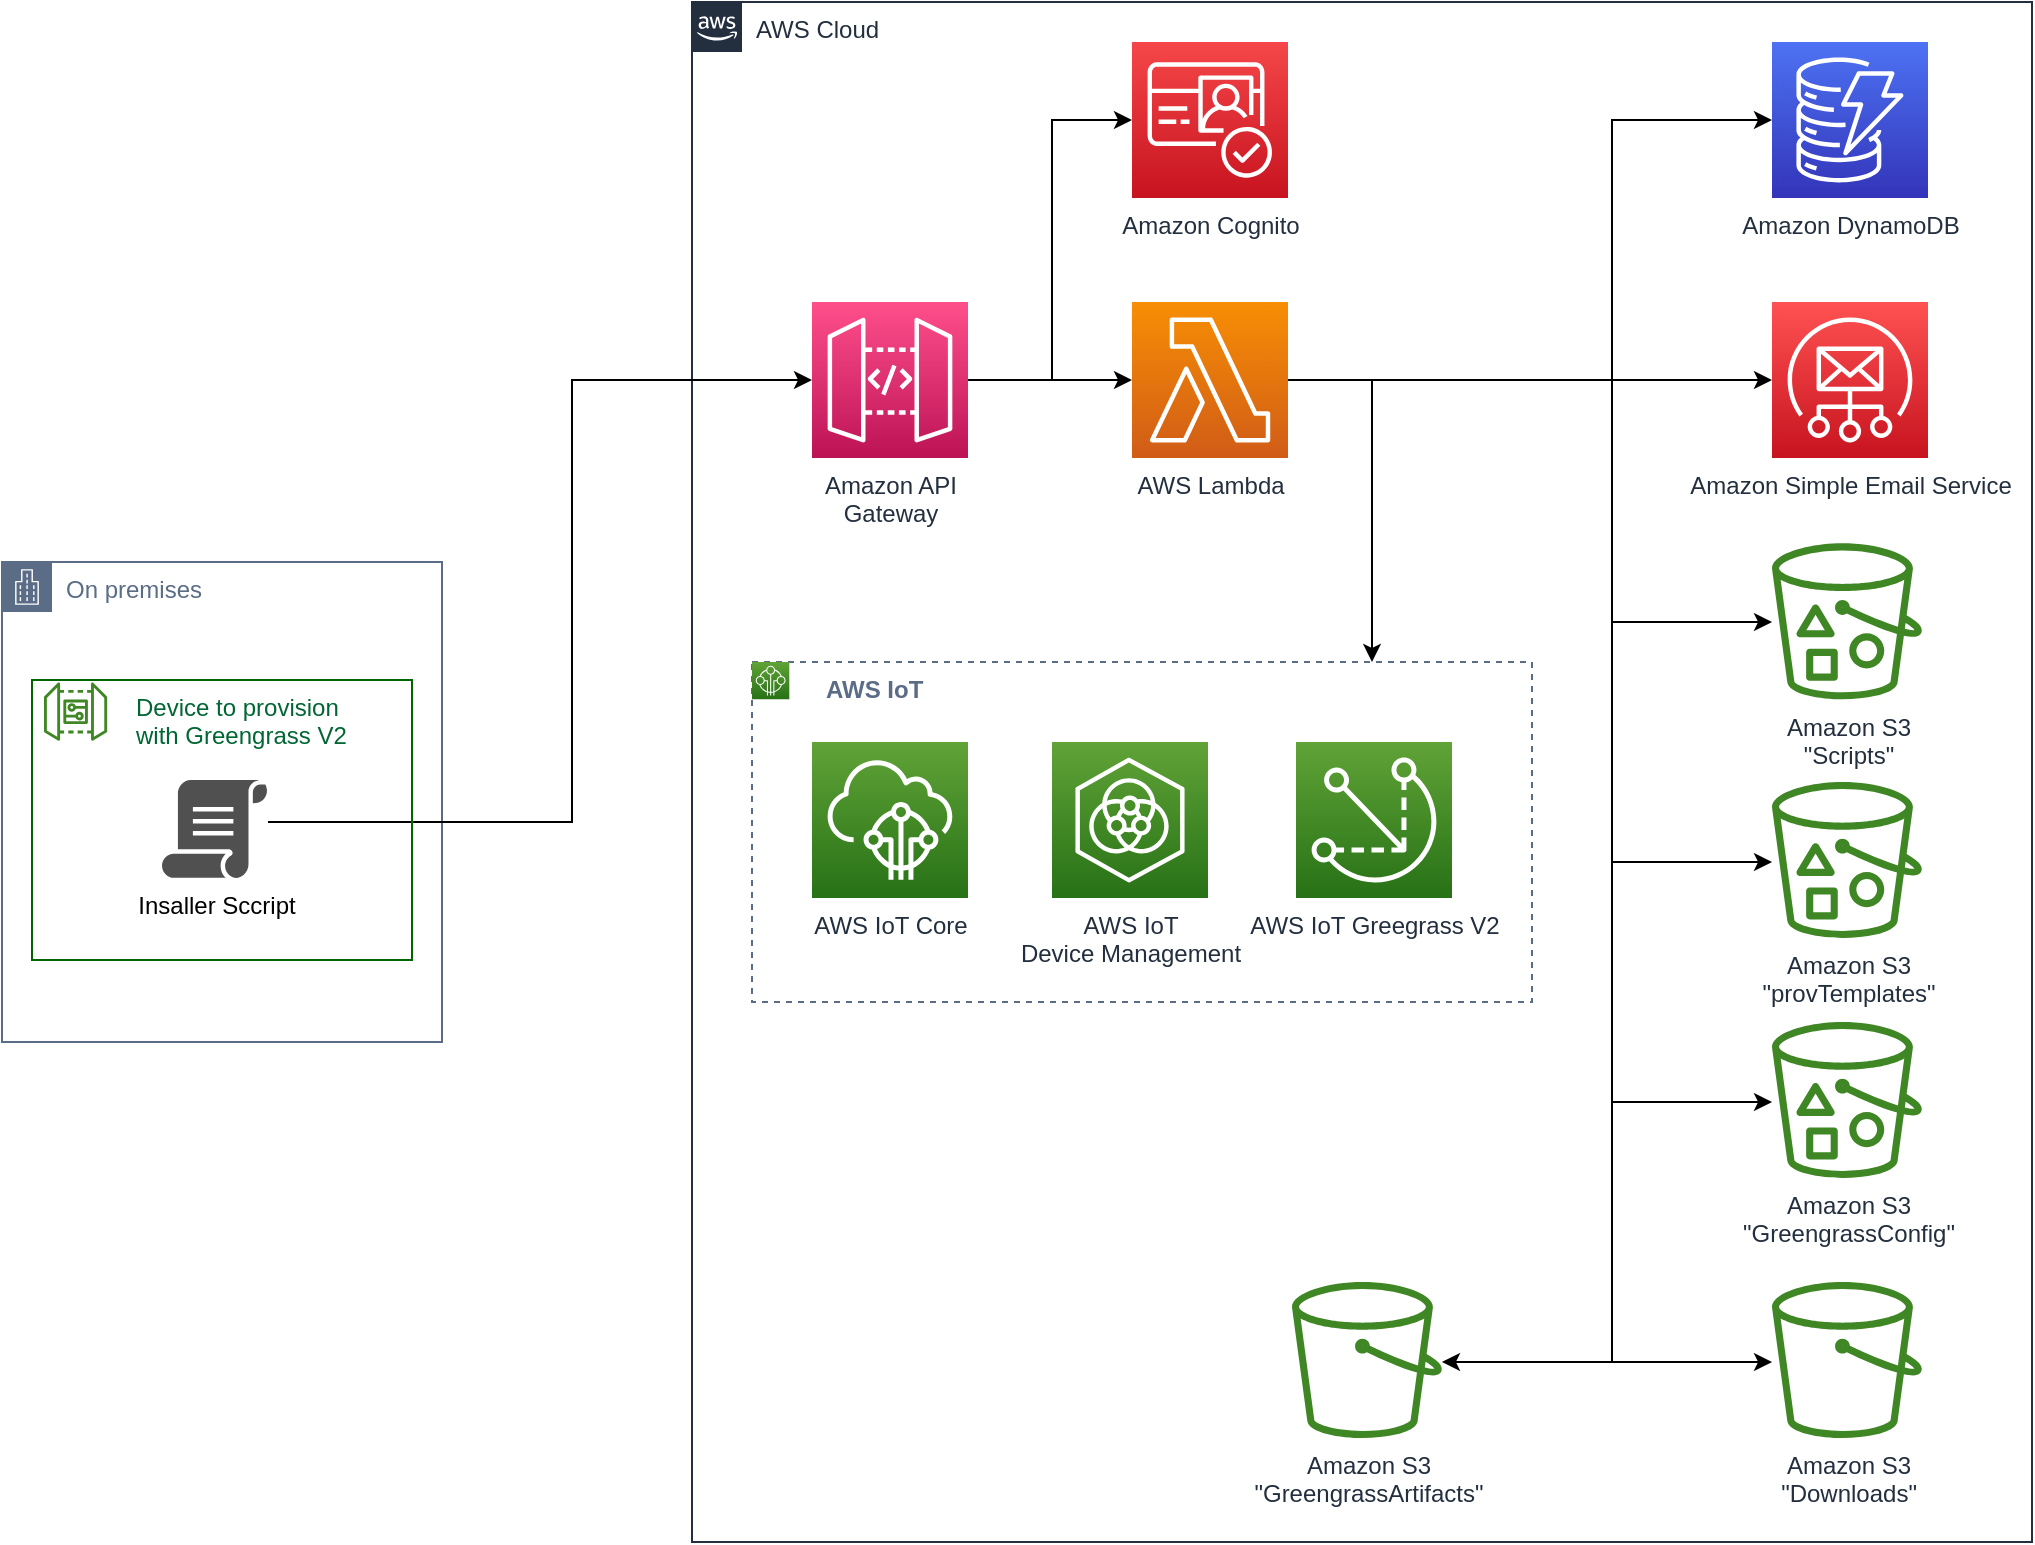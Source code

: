 <mxfile version="20.3.0" type="device" pages="4"><diagram id="pwT8sl2vOf0F4IHVOKYF" name="Overall Architecture"><mxGraphModel dx="1256" dy="854" grid="1" gridSize="10" guides="1" tooltips="1" connect="1" arrows="1" fold="1" page="1" pageScale="1" pageWidth="1654" pageHeight="2336" math="0" shadow="0"><root><mxCell id="0"/><mxCell id="1" parent="0"/><mxCell id="1mAqULXdNcjuO-byva1z-23" value="AWS Cloud" style="points=[[0,0],[0.25,0],[0.5,0],[0.75,0],[1,0],[1,0.25],[1,0.5],[1,0.75],[1,1],[0.75,1],[0.5,1],[0.25,1],[0,1],[0,0.75],[0,0.5],[0,0.25]];outlineConnect=0;gradientColor=none;html=1;whiteSpace=wrap;fontSize=12;fontStyle=0;container=0;pointerEvents=0;collapsible=0;recursiveResize=0;shape=mxgraph.aws4.group;grIcon=mxgraph.aws4.group_aws_cloud_alt;strokeColor=#232F3E;fillColor=none;verticalAlign=top;align=left;spacingLeft=30;fontColor=#232F3E;dashed=0;" parent="1" vertex="1"><mxGeometry x="420" y="10" width="670" height="770" as="geometry"/></mxCell><mxCell id="1mAqULXdNcjuO-byva1z-12" value="" style="group;fontStyle=1" parent="1" vertex="1" connectable="0"><mxGeometry x="450" y="340" width="390" height="170" as="geometry"/></mxCell><mxCell id="1mAqULXdNcjuO-byva1z-11" value="AWS IoT" style="fillColor=none;strokeColor=#5A6C86;dashed=1;verticalAlign=top;fontStyle=1;fontColor=#5A6C86;align=left;spacingLeft=35;" parent="1mAqULXdNcjuO-byva1z-12" vertex="1"><mxGeometry width="390" height="170" as="geometry"/></mxCell><mxCell id="1mAqULXdNcjuO-byva1z-9" value="" style="sketch=0;points=[[0,0,0],[0.25,0,0],[0.5,0,0],[0.75,0,0],[1,0,0],[0,1,0],[0.25,1,0],[0.5,1,0],[0.75,1,0],[1,1,0],[0,0.25,0],[0,0.5,0],[0,0.75,0],[1,0.25,0],[1,0.5,0],[1,0.75,0]];outlineConnect=0;fontColor=#232F3E;gradientColor=#60A337;gradientDirection=north;fillColor=#277116;strokeColor=#ffffff;dashed=0;verticalLabelPosition=bottom;verticalAlign=top;align=center;html=1;fontSize=12;fontStyle=0;aspect=fixed;shape=mxgraph.aws4.resourceIcon;resIcon=mxgraph.aws4.internet_of_things;" parent="1mAqULXdNcjuO-byva1z-12" vertex="1"><mxGeometry width="18.659" height="18.659" as="geometry"/></mxCell><mxCell id="1mAqULXdNcjuO-byva1z-13" style="edgeStyle=orthogonalEdgeStyle;rounded=0;orthogonalLoop=1;jettySize=auto;html=1;entryX=0;entryY=0.5;entryDx=0;entryDy=0;entryPerimeter=0;" parent="1" source="8qQzkwjcF-1jcWsKvcxZ-2" target="1mAqULXdNcjuO-byva1z-1" edge="1"><mxGeometry relative="1" as="geometry"/></mxCell><mxCell id="1mAqULXdNcjuO-byva1z-14" style="edgeStyle=orthogonalEdgeStyle;rounded=0;orthogonalLoop=1;jettySize=auto;html=1;entryX=0;entryY=0.5;entryDx=0;entryDy=0;entryPerimeter=0;" parent="1" source="8qQzkwjcF-1jcWsKvcxZ-2" target="1mAqULXdNcjuO-byva1z-3" edge="1"><mxGeometry relative="1" as="geometry"><Array as="points"><mxPoint x="600" y="199"/><mxPoint x="600" y="69"/></Array></mxGeometry></mxCell><mxCell id="8qQzkwjcF-1jcWsKvcxZ-2" value="Amazon API &lt;br&gt;Gateway" style="sketch=0;points=[[0,0,0],[0.25,0,0],[0.5,0,0],[0.75,0,0],[1,0,0],[0,1,0],[0.25,1,0],[0.5,1,0],[0.75,1,0],[1,1,0],[0,0.25,0],[0,0.5,0],[0,0.75,0],[1,0.25,0],[1,0.5,0],[1,0.75,0]];outlineConnect=0;fontColor=#232F3E;gradientColor=#FF4F8B;gradientDirection=north;fillColor=#BC1356;strokeColor=#ffffff;dashed=0;verticalLabelPosition=bottom;verticalAlign=top;align=center;html=1;fontSize=12;fontStyle=0;aspect=fixed;shape=mxgraph.aws4.resourceIcon;resIcon=mxgraph.aws4.api_gateway;" parent="1" vertex="1"><mxGeometry x="480" y="160" width="78" height="78" as="geometry"/></mxCell><mxCell id="1mAqULXdNcjuO-byva1z-17" style="edgeStyle=orthogonalEdgeStyle;rounded=0;orthogonalLoop=1;jettySize=auto;html=1;" parent="1" source="1mAqULXdNcjuO-byva1z-1" target="1mAqULXdNcjuO-byva1z-2" edge="1"><mxGeometry relative="1" as="geometry"><Array as="points"><mxPoint x="880" y="199"/><mxPoint x="880" y="69"/></Array></mxGeometry></mxCell><mxCell id="1mAqULXdNcjuO-byva1z-18" style="edgeStyle=orthogonalEdgeStyle;rounded=0;orthogonalLoop=1;jettySize=auto;html=1;" parent="1" source="1mAqULXdNcjuO-byva1z-1" target="1mAqULXdNcjuO-byva1z-16" edge="1"><mxGeometry relative="1" as="geometry"/></mxCell><mxCell id="1mAqULXdNcjuO-byva1z-20" style="edgeStyle=orthogonalEdgeStyle;rounded=0;orthogonalLoop=1;jettySize=auto;html=1;" parent="1" source="1mAqULXdNcjuO-byva1z-1" target="1mAqULXdNcjuO-byva1z-19" edge="1"><mxGeometry relative="1" as="geometry"><Array as="points"><mxPoint x="880" y="199"/><mxPoint x="880" y="690"/></Array></mxGeometry></mxCell><mxCell id="1mAqULXdNcjuO-byva1z-21" style="edgeStyle=orthogonalEdgeStyle;rounded=0;orthogonalLoop=1;jettySize=auto;html=1;" parent="1" source="1mAqULXdNcjuO-byva1z-1" edge="1"><mxGeometry relative="1" as="geometry"><Array as="points"><mxPoint x="760" y="199"/><mxPoint x="760" y="340"/></Array><mxPoint x="760" y="340" as="targetPoint"/></mxGeometry></mxCell><mxCell id="VxHmnc2MYX06DmCT-bAM-7" style="edgeStyle=orthogonalEdgeStyle;rounded=0;orthogonalLoop=1;jettySize=auto;html=1;" edge="1" parent="1" source="1mAqULXdNcjuO-byva1z-1" target="VxHmnc2MYX06DmCT-bAM-2"><mxGeometry relative="1" as="geometry"><Array as="points"><mxPoint x="880" y="199"/><mxPoint x="880" y="320"/></Array></mxGeometry></mxCell><mxCell id="VxHmnc2MYX06DmCT-bAM-8" style="edgeStyle=orthogonalEdgeStyle;rounded=0;orthogonalLoop=1;jettySize=auto;html=1;" edge="1" parent="1" source="1mAqULXdNcjuO-byva1z-1" target="VxHmnc2MYX06DmCT-bAM-4"><mxGeometry relative="1" as="geometry"><Array as="points"><mxPoint x="880" y="199"/><mxPoint x="880" y="440"/></Array></mxGeometry></mxCell><mxCell id="VxHmnc2MYX06DmCT-bAM-9" style="edgeStyle=orthogonalEdgeStyle;rounded=0;orthogonalLoop=1;jettySize=auto;html=1;" edge="1" parent="1" source="1mAqULXdNcjuO-byva1z-1" target="VxHmnc2MYX06DmCT-bAM-3"><mxGeometry relative="1" as="geometry"><Array as="points"><mxPoint x="880" y="199"/><mxPoint x="880" y="560"/></Array></mxGeometry></mxCell><mxCell id="VxHmnc2MYX06DmCT-bAM-10" style="edgeStyle=orthogonalEdgeStyle;rounded=0;orthogonalLoop=1;jettySize=auto;html=1;" edge="1" parent="1" source="1mAqULXdNcjuO-byva1z-1" target="VxHmnc2MYX06DmCT-bAM-1"><mxGeometry relative="1" as="geometry"><Array as="points"><mxPoint x="880" y="199"/><mxPoint x="880" y="690"/></Array></mxGeometry></mxCell><mxCell id="1mAqULXdNcjuO-byva1z-1" value="AWS Lambda" style="sketch=0;points=[[0,0,0],[0.25,0,0],[0.5,0,0],[0.75,0,0],[1,0,0],[0,1,0],[0.25,1,0],[0.5,1,0],[0.75,1,0],[1,1,0],[0,0.25,0],[0,0.5,0],[0,0.75,0],[1,0.25,0],[1,0.5,0],[1,0.75,0]];outlineConnect=0;fontColor=#232F3E;gradientColor=#F78E04;gradientDirection=north;fillColor=#D05C17;strokeColor=#ffffff;dashed=0;verticalLabelPosition=bottom;verticalAlign=top;align=center;html=1;fontSize=12;fontStyle=0;aspect=fixed;shape=mxgraph.aws4.resourceIcon;resIcon=mxgraph.aws4.lambda;" parent="1" vertex="1"><mxGeometry x="640" y="160" width="78" height="78" as="geometry"/></mxCell><mxCell id="1mAqULXdNcjuO-byva1z-2" value="Amazon DynamoDB" style="sketch=0;points=[[0,0,0],[0.25,0,0],[0.5,0,0],[0.75,0,0],[1,0,0],[0,1,0],[0.25,1,0],[0.5,1,0],[0.75,1,0],[1,1,0],[0,0.25,0],[0,0.5,0],[0,0.75,0],[1,0.25,0],[1,0.5,0],[1,0.75,0]];outlineConnect=0;fontColor=#232F3E;gradientColor=#4D72F3;gradientDirection=north;fillColor=#3334B9;strokeColor=#ffffff;dashed=0;verticalLabelPosition=bottom;verticalAlign=top;align=center;html=1;fontSize=12;fontStyle=0;aspect=fixed;shape=mxgraph.aws4.resourceIcon;resIcon=mxgraph.aws4.dynamodb;" parent="1" vertex="1"><mxGeometry x="960" y="30" width="78" height="78" as="geometry"/></mxCell><mxCell id="1mAqULXdNcjuO-byva1z-3" value="Amazon Cognito" style="sketch=0;points=[[0,0,0],[0.25,0,0],[0.5,0,0],[0.75,0,0],[1,0,0],[0,1,0],[0.25,1,0],[0.5,1,0],[0.75,1,0],[1,1,0],[0,0.25,0],[0,0.5,0],[0,0.75,0],[1,0.25,0],[1,0.5,0],[1,0.75,0]];outlineConnect=0;fontColor=#232F3E;gradientColor=#F54749;gradientDirection=north;fillColor=#C7131F;strokeColor=#ffffff;dashed=0;verticalLabelPosition=bottom;verticalAlign=top;align=center;html=1;fontSize=12;fontStyle=0;aspect=fixed;shape=mxgraph.aws4.resourceIcon;resIcon=mxgraph.aws4.cognito;" parent="1" vertex="1"><mxGeometry x="640" y="30" width="78" height="78" as="geometry"/></mxCell><mxCell id="1mAqULXdNcjuO-byva1z-4" value="AWS IoT Core" style="sketch=0;points=[[0,0,0],[0.25,0,0],[0.5,0,0],[0.75,0,0],[1,0,0],[0,1,0],[0.25,1,0],[0.5,1,0],[0.75,1,0],[1,1,0],[0,0.25,0],[0,0.5,0],[0,0.75,0],[1,0.25,0],[1,0.5,0],[1,0.75,0]];outlineConnect=0;fontColor=#232F3E;gradientColor=#60A337;gradientDirection=north;fillColor=#277116;strokeColor=#ffffff;dashed=0;verticalLabelPosition=bottom;verticalAlign=top;align=center;html=1;fontSize=12;fontStyle=0;aspect=fixed;shape=mxgraph.aws4.resourceIcon;resIcon=mxgraph.aws4.iot_core;" parent="1" vertex="1"><mxGeometry x="480" y="380" width="78" height="78" as="geometry"/></mxCell><mxCell id="1mAqULXdNcjuO-byva1z-6" value="AWS IoT Greegrass V2" style="sketch=0;points=[[0,0,0],[0.25,0,0],[0.5,0,0],[0.75,0,0],[1,0,0],[0,1,0],[0.25,1,0],[0.5,1,0],[0.75,1,0],[1,1,0],[0,0.25,0],[0,0.5,0],[0,0.75,0],[1,0.25,0],[1,0.5,0],[1,0.75,0]];outlineConnect=0;fontColor=#232F3E;gradientColor=#60A337;gradientDirection=north;fillColor=#277116;strokeColor=#ffffff;dashed=0;verticalLabelPosition=bottom;verticalAlign=top;align=center;html=1;fontSize=12;fontStyle=0;aspect=fixed;shape=mxgraph.aws4.resourceIcon;resIcon=mxgraph.aws4.greengrass;" parent="1" vertex="1"><mxGeometry x="722" y="380" width="78" height="78" as="geometry"/></mxCell><mxCell id="1mAqULXdNcjuO-byva1z-7" value="AWS IoT &lt;br&gt;Device Management" style="sketch=0;points=[[0,0,0],[0.25,0,0],[0.5,0,0],[0.75,0,0],[1,0,0],[0,1,0],[0.25,1,0],[0.5,1,0],[0.75,1,0],[1,1,0],[0,0.25,0],[0,0.5,0],[0,0.75,0],[1,0.25,0],[1,0.5,0],[1,0.75,0]];outlineConnect=0;fontColor=#232F3E;gradientColor=#60A337;gradientDirection=north;fillColor=#277116;strokeColor=#ffffff;dashed=0;verticalLabelPosition=bottom;verticalAlign=top;align=center;html=1;fontSize=12;fontStyle=0;aspect=fixed;shape=mxgraph.aws4.resourceIcon;resIcon=mxgraph.aws4.iot_device_management;" parent="1" vertex="1"><mxGeometry x="600" y="380" width="78" height="78" as="geometry"/></mxCell><mxCell id="1mAqULXdNcjuO-byva1z-16" value="Amazon Simple Email Service" style="sketch=0;points=[[0,0,0],[0.25,0,0],[0.5,0,0],[0.75,0,0],[1,0,0],[0,1,0],[0.25,1,0],[0.5,1,0],[0.75,1,0],[1,1,0],[0,0.25,0],[0,0.5,0],[0,0.75,0],[1,0.25,0],[1,0.5,0],[1,0.75,0]];outlineConnect=0;fontColor=#232F3E;gradientColor=#FF5252;gradientDirection=north;fillColor=#C7131F;strokeColor=#ffffff;dashed=0;verticalLabelPosition=bottom;verticalAlign=top;align=center;html=1;fontSize=12;fontStyle=0;aspect=fixed;shape=mxgraph.aws4.resourceIcon;resIcon=mxgraph.aws4.simple_email_service;" parent="1" vertex="1"><mxGeometry x="960" y="160" width="78" height="78" as="geometry"/></mxCell><mxCell id="1mAqULXdNcjuO-byva1z-24" value="On premises" style="points=[[0,0],[0.25,0],[0.5,0],[0.75,0],[1,0],[1,0.25],[1,0.5],[1,0.75],[1,1],[0.75,1],[0.5,1],[0.25,1],[0,1],[0,0.75],[0,0.5],[0,0.25]];outlineConnect=0;gradientColor=none;html=1;whiteSpace=wrap;fontSize=12;fontStyle=0;container=1;pointerEvents=0;collapsible=0;recursiveResize=0;shape=mxgraph.aws4.group;grIcon=mxgraph.aws4.group_corporate_data_center;strokeColor=#5A6C86;fillColor=none;verticalAlign=top;align=left;spacingLeft=30;fontColor=#5A6C86;dashed=0;" parent="1" vertex="1"><mxGeometry x="75" y="290" width="220" height="240" as="geometry"/></mxCell><mxCell id="1mAqULXdNcjuO-byva1z-29" style="edgeStyle=orthogonalEdgeStyle;rounded=0;orthogonalLoop=1;jettySize=auto;html=1;fontColor=#000000;" parent="1" source="1mAqULXdNcjuO-byva1z-33" target="8qQzkwjcF-1jcWsKvcxZ-2" edge="1"><mxGeometry relative="1" as="geometry"><mxPoint x="420" y="590" as="sourcePoint"/><Array as="points"><mxPoint x="360" y="420"/><mxPoint x="360" y="199"/></Array></mxGeometry></mxCell><mxCell id="1mAqULXdNcjuO-byva1z-30" value="" style="group" parent="1" vertex="1" connectable="0"><mxGeometry x="90" y="349" width="190" height="140" as="geometry"/></mxCell><mxCell id="1mAqULXdNcjuO-byva1z-31" value="Device to provision &#10;with Greengrass V2" style="fillColor=none;strokeColor=#006600;verticalAlign=top;fontStyle=0;fontColor=#006633;align=left;spacingLeft=50;" parent="1mAqULXdNcjuO-byva1z-30" vertex="1"><mxGeometry width="190" height="140" as="geometry"/></mxCell><mxCell id="1mAqULXdNcjuO-byva1z-32" value="" style="sketch=0;outlineConnect=0;fontColor=#232F3E;gradientColor=none;fillColor=#3F8624;strokeColor=none;dashed=0;verticalLabelPosition=bottom;verticalAlign=top;align=center;html=1;fontSize=12;fontStyle=0;aspect=fixed;pointerEvents=1;shape=mxgraph.aws4.iot_device_gateway;" parent="1mAqULXdNcjuO-byva1z-30" vertex="1"><mxGeometry x="6" width="31.571" height="31.571" as="geometry"/></mxCell><mxCell id="1mAqULXdNcjuO-byva1z-33" value="Insaller Sccript" style="sketch=0;pointerEvents=1;shadow=0;dashed=0;html=1;strokeColor=none;fillColor=#505050;labelPosition=center;verticalLabelPosition=bottom;verticalAlign=top;outlineConnect=0;align=center;shape=mxgraph.office.concepts.script;fontColor=#000000;" parent="1mAqULXdNcjuO-byva1z-30" vertex="1"><mxGeometry x="65" y="50" width="53" height="49" as="geometry"/></mxCell><mxCell id="1mAqULXdNcjuO-byva1z-19" value="Amazon S3&lt;br&gt;&quot;Downloads&quot;" style="sketch=0;outlineConnect=0;fontColor=#232F3E;gradientColor=none;fillColor=#3F8624;strokeColor=none;dashed=0;verticalLabelPosition=bottom;verticalAlign=top;align=center;html=1;fontSize=12;fontStyle=0;aspect=fixed;pointerEvents=1;shape=mxgraph.aws4.bucket;" parent="1" vertex="1"><mxGeometry x="960" y="650" width="75" height="78" as="geometry"/></mxCell><mxCell id="VxHmnc2MYX06DmCT-bAM-2" value="Amazon S3&lt;br&gt;&quot;Scripts&quot;" style="sketch=0;outlineConnect=0;fontColor=#232F3E;gradientColor=none;fillColor=#3F8624;strokeColor=none;dashed=0;verticalLabelPosition=bottom;verticalAlign=top;align=center;html=1;fontSize=12;fontStyle=0;aspect=fixed;pointerEvents=1;shape=mxgraph.aws4.bucket_with_objects;" vertex="1" parent="1"><mxGeometry x="960" y="280.66" width="75" height="78" as="geometry"/></mxCell><mxCell id="VxHmnc2MYX06DmCT-bAM-4" value="Amazon S3&lt;br&gt;&quot;provTemplates&quot;" style="sketch=0;outlineConnect=0;fontColor=#232F3E;gradientColor=none;fillColor=#3F8624;strokeColor=none;dashed=0;verticalLabelPosition=bottom;verticalAlign=top;align=center;html=1;fontSize=12;fontStyle=0;aspect=fixed;pointerEvents=1;shape=mxgraph.aws4.bucket_with_objects;" vertex="1" parent="1"><mxGeometry x="960" y="400" width="75" height="78" as="geometry"/></mxCell><mxCell id="VxHmnc2MYX06DmCT-bAM-3" value="Amazon S3&lt;br&gt;&quot;GreengrassConfig&quot;" style="sketch=0;outlineConnect=0;fontColor=#232F3E;gradientColor=none;fillColor=#3F8624;strokeColor=none;dashed=0;verticalLabelPosition=bottom;verticalAlign=top;align=center;html=1;fontSize=12;fontStyle=0;aspect=fixed;pointerEvents=1;shape=mxgraph.aws4.bucket_with_objects;" vertex="1" parent="1"><mxGeometry x="960" y="520" width="75" height="78" as="geometry"/></mxCell><mxCell id="VxHmnc2MYX06DmCT-bAM-1" value="Amazon S3&lt;br&gt;&quot;GreengrassArtifacts&quot;" style="sketch=0;outlineConnect=0;fontColor=#232F3E;gradientColor=none;fillColor=#3F8624;strokeColor=none;dashed=0;verticalLabelPosition=bottom;verticalAlign=top;align=center;html=1;fontSize=12;fontStyle=0;aspect=fixed;pointerEvents=1;shape=mxgraph.aws4.bucket;" vertex="1" parent="1"><mxGeometry x="720" y="650" width="75" height="78" as="geometry"/></mxCell></root></mxGraphModel></diagram><diagram id="G95hl5rk4FMxB3ET3YRE" name="API Details"><mxGraphModel dx="1256" dy="854" grid="1" gridSize="10" guides="1" tooltips="1" connect="1" arrows="1" fold="1" page="1" pageScale="1" pageWidth="1654" pageHeight="2336" math="0" shadow="0"><root><mxCell id="0"/><mxCell id="1" parent="0"/><mxCell id="Cnby-QIscayuw85rqntg-1" style="edgeStyle=orthogonalEdgeStyle;rounded=0;orthogonalLoop=1;jettySize=auto;html=1;" parent="1" source="Cnby-QIscayuw85rqntg-2" target="Cnby-QIscayuw85rqntg-3" edge="1"><mxGeometry relative="1" as="geometry"/></mxCell><mxCell id="Cnby-QIscayuw85rqntg-2" value="/manage/init - GET" style="sketch=0;outlineConnect=0;fontColor=#232F3E;gradientColor=none;fillColor=#B0084D;strokeColor=none;dashed=0;verticalLabelPosition=bottom;verticalAlign=top;align=center;html=1;fontSize=12;fontStyle=0;aspect=fixed;pointerEvents=1;shape=mxgraph.aws4.endpoint;" parent="1" vertex="1"><mxGeometry x="520" y="142" width="60" height="60" as="geometry"/></mxCell><mxCell id="Cnby-QIscayuw85rqntg-3" value="&amp;nbsp;ggi_apigw_redirect_auth_for_init_form_lambda" style="sketch=0;outlineConnect=0;fontColor=#232F3E;gradientColor=none;fillColor=#D45B07;strokeColor=none;dashed=0;verticalLabelPosition=bottom;verticalAlign=top;align=center;html=1;fontSize=12;fontStyle=0;aspect=fixed;pointerEvents=1;shape=mxgraph.aws4.lambda_function;" parent="1" vertex="1"><mxGeometry x="763" y="140" width="64" height="64" as="geometry"/></mxCell><mxCell id="wr21mcJ6jkp9Qhzaqkdc-1" style="edgeStyle=orthogonalEdgeStyle;rounded=0;orthogonalLoop=1;jettySize=auto;html=1;" parent="1" source="wr21mcJ6jkp9Qhzaqkdc-2" target="wr21mcJ6jkp9Qhzaqkdc-3" edge="1"><mxGeometry relative="1" as="geometry"/></mxCell><mxCell id="wr21mcJ6jkp9Qhzaqkdc-2" value="/manage/init/form - GET" style="sketch=0;outlineConnect=0;fontColor=#232F3E;gradientColor=none;fillColor=#B0084D;strokeColor=none;dashed=0;verticalLabelPosition=bottom;verticalAlign=top;align=center;html=1;fontSize=12;fontStyle=0;aspect=fixed;pointerEvents=1;shape=mxgraph.aws4.endpoint;" parent="1" vertex="1"><mxGeometry x="520" y="242" width="60" height="60" as="geometry"/></mxCell><mxCell id="wr21mcJ6jkp9Qhzaqkdc-3" value="&lt;div&gt;&amp;nbsp;ggi_apigw_init_get_form_lambda&lt;/div&gt;" style="sketch=0;outlineConnect=0;fontColor=#232F3E;gradientColor=none;fillColor=#D45B07;strokeColor=none;dashed=0;verticalLabelPosition=bottom;verticalAlign=top;align=center;html=1;fontSize=12;fontStyle=0;aspect=fixed;pointerEvents=1;shape=mxgraph.aws4.lambda_function;" parent="1" vertex="1"><mxGeometry x="763" y="240" width="64" height="64" as="geometry"/></mxCell><mxCell id="wr21mcJ6jkp9Qhzaqkdc-6" style="edgeStyle=orthogonalEdgeStyle;rounded=0;orthogonalLoop=1;jettySize=auto;html=1;" parent="1" source="wr21mcJ6jkp9Qhzaqkdc-7" target="wr21mcJ6jkp9Qhzaqkdc-8" edge="1"><mxGeometry relative="1" as="geometry"/></mxCell><mxCell id="wr21mcJ6jkp9Qhzaqkdc-7" value="/manage/init/form - POST" style="sketch=0;outlineConnect=0;fontColor=#232F3E;gradientColor=none;fillColor=#B0084D;strokeColor=none;dashed=0;verticalLabelPosition=bottom;verticalAlign=top;align=center;html=1;fontSize=12;fontStyle=0;aspect=fixed;pointerEvents=1;shape=mxgraph.aws4.endpoint;" parent="1" vertex="1"><mxGeometry x="520" y="342" width="60" height="60" as="geometry"/></mxCell><mxCell id="wr21mcJ6jkp9Qhzaqkdc-8" value="&lt;div&gt;&amp;nbsp;ggi_apigw_init_process_form_lambda&lt;/div&gt;" style="sketch=0;outlineConnect=0;fontColor=#232F3E;gradientColor=none;fillColor=#D45B07;strokeColor=none;dashed=0;verticalLabelPosition=bottom;verticalAlign=top;align=center;html=1;fontSize=12;fontStyle=0;aspect=fixed;pointerEvents=1;shape=mxgraph.aws4.lambda_function;" parent="1" vertex="1"><mxGeometry x="763" y="340" width="64" height="64" as="geometry"/></mxCell><mxCell id="wr21mcJ6jkp9Qhzaqkdc-9" style="edgeStyle=orthogonalEdgeStyle;rounded=0;orthogonalLoop=1;jettySize=auto;html=1;" parent="1" source="wr21mcJ6jkp9Qhzaqkdc-10" target="wr21mcJ6jkp9Qhzaqkdc-11" edge="1"><mxGeometry relative="1" as="geometry"/></mxCell><mxCell id="wr21mcJ6jkp9Qhzaqkdc-10" value="/manage/request - GET" style="sketch=0;outlineConnect=0;fontColor=#232F3E;gradientColor=none;fillColor=#B0084D;strokeColor=none;dashed=0;verticalLabelPosition=bottom;verticalAlign=top;align=center;html=1;fontSize=12;fontStyle=0;aspect=fixed;pointerEvents=1;shape=mxgraph.aws4.endpoint;" parent="1" vertex="1"><mxGeometry x="520" y="442" width="60" height="60" as="geometry"/></mxCell><mxCell id="wr21mcJ6jkp9Qhzaqkdc-11" value="&lt;div&gt;&amp;nbsp;ggi_apigw_provisioning_request_allow_lambda&lt;/div&gt;" style="sketch=0;outlineConnect=0;fontColor=#232F3E;gradientColor=none;fillColor=#D45B07;strokeColor=none;dashed=0;verticalLabelPosition=bottom;verticalAlign=top;align=center;html=1;fontSize=12;fontStyle=0;aspect=fixed;pointerEvents=1;shape=mxgraph.aws4.lambda_function;" parent="1" vertex="1"><mxGeometry x="763" y="440" width="64" height="64" as="geometry"/></mxCell><mxCell id="wr21mcJ6jkp9Qhzaqkdc-14" style="edgeStyle=orthogonalEdgeStyle;rounded=0;orthogonalLoop=1;jettySize=auto;html=1;" parent="1" source="wr21mcJ6jkp9Qhzaqkdc-15" target="wr21mcJ6jkp9Qhzaqkdc-16" edge="1"><mxGeometry relative="1" as="geometry"/></mxCell><mxCell id="wr21mcJ6jkp9Qhzaqkdc-15" value="/provision/greengrass-config - GET" style="sketch=0;outlineConnect=0;fontColor=#232F3E;gradientColor=none;fillColor=#B0084D;strokeColor=none;dashed=0;verticalLabelPosition=bottom;verticalAlign=top;align=center;html=1;fontSize=12;fontStyle=0;aspect=fixed;pointerEvents=1;shape=mxgraph.aws4.endpoint;" parent="1" vertex="1"><mxGeometry x="520" y="542" width="60" height="60" as="geometry"/></mxCell><mxCell id="wr21mcJ6jkp9Qhzaqkdc-16" value="&lt;div&gt;&amp;nbsp;ggi_apigw_provision_greengrass_config_lambda&lt;/div&gt;" style="sketch=0;outlineConnect=0;fontColor=#232F3E;gradientColor=none;fillColor=#D45B07;strokeColor=none;dashed=0;verticalLabelPosition=bottom;verticalAlign=top;align=center;html=1;fontSize=12;fontStyle=0;aspect=fixed;pointerEvents=1;shape=mxgraph.aws4.lambda_function;" parent="1" vertex="1"><mxGeometry x="763" y="540" width="64" height="64" as="geometry"/></mxCell><mxCell id="wr21mcJ6jkp9Qhzaqkdc-17" style="edgeStyle=orthogonalEdgeStyle;rounded=0;orthogonalLoop=1;jettySize=auto;html=1;" parent="1" source="wr21mcJ6jkp9Qhzaqkdc-18" target="wr21mcJ6jkp9Qhzaqkdc-19" edge="1"><mxGeometry relative="1" as="geometry"/></mxCell><mxCell id="wr21mcJ6jkp9Qhzaqkdc-18" value="/provision/register-thing - POST" style="sketch=0;outlineConnect=0;fontColor=#232F3E;gradientColor=none;fillColor=#B0084D;strokeColor=none;dashed=0;verticalLabelPosition=bottom;verticalAlign=top;align=center;html=1;fontSize=12;fontStyle=0;aspect=fixed;pointerEvents=1;shape=mxgraph.aws4.endpoint;" parent="1" vertex="1"><mxGeometry x="520" y="642" width="60" height="60" as="geometry"/></mxCell><mxCell id="wr21mcJ6jkp9Qhzaqkdc-19" value="&lt;div&gt;&amp;nbsp;ggi_apigw_provision_thing_lambda&lt;/div&gt;" style="sketch=0;outlineConnect=0;fontColor=#232F3E;gradientColor=none;fillColor=#D45B07;strokeColor=none;dashed=0;verticalLabelPosition=bottom;verticalAlign=top;align=center;html=1;fontSize=12;fontStyle=0;aspect=fixed;pointerEvents=1;shape=mxgraph.aws4.lambda_function;" parent="1" vertex="1"><mxGeometry x="763" y="640" width="64" height="64" as="geometry"/></mxCell><mxCell id="wr21mcJ6jkp9Qhzaqkdc-20" style="edgeStyle=orthogonalEdgeStyle;rounded=0;orthogonalLoop=1;jettySize=auto;html=1;" parent="1" source="wr21mcJ6jkp9Qhzaqkdc-21" target="wr21mcJ6jkp9Qhzaqkdc-22" edge="1"><mxGeometry relative="1" as="geometry"/></mxCell><mxCell id="wr21mcJ6jkp9Qhzaqkdc-21" value="/request/create - GET" style="sketch=0;outlineConnect=0;fontColor=#232F3E;gradientColor=none;fillColor=#B0084D;strokeColor=none;dashed=0;verticalLabelPosition=bottom;verticalAlign=top;align=center;html=1;fontSize=12;fontStyle=0;aspect=fixed;pointerEvents=1;shape=mxgraph.aws4.endpoint;" parent="1" vertex="1"><mxGeometry x="520" y="742" width="60" height="60" as="geometry"/></mxCell><mxCell id="wr21mcJ6jkp9Qhzaqkdc-22" value="&lt;div&gt;&amp;nbsp;ggi_create_provisioning_request_lambda&lt;/div&gt;" style="sketch=0;outlineConnect=0;fontColor=#232F3E;gradientColor=none;fillColor=#D45B07;strokeColor=none;dashed=0;verticalLabelPosition=bottom;verticalAlign=top;align=center;html=1;fontSize=12;fontStyle=0;aspect=fixed;pointerEvents=1;shape=mxgraph.aws4.lambda_function;" parent="1" vertex="1"><mxGeometry x="763" y="740" width="64" height="64" as="geometry"/></mxCell><mxCell id="wr21mcJ6jkp9Qhzaqkdc-23" style="edgeStyle=orthogonalEdgeStyle;rounded=0;orthogonalLoop=1;jettySize=auto;html=1;" parent="1" source="wr21mcJ6jkp9Qhzaqkdc-24" target="wr21mcJ6jkp9Qhzaqkdc-25" edge="1"><mxGeometry relative="1" as="geometry"/></mxCell><mxCell id="wr21mcJ6jkp9Qhzaqkdc-24" value="/request/status - GET" style="sketch=0;outlineConnect=0;fontColor=#232F3E;gradientColor=none;fillColor=#B0084D;strokeColor=none;dashed=0;verticalLabelPosition=bottom;verticalAlign=top;align=center;html=1;fontSize=12;fontStyle=0;aspect=fixed;pointerEvents=1;shape=mxgraph.aws4.endpoint;" parent="1" vertex="1"><mxGeometry x="520" y="842" width="60" height="60" as="geometry"/></mxCell><mxCell id="wr21mcJ6jkp9Qhzaqkdc-25" value="&lt;div&gt;&amp;nbsp;ggi_apigw_provisioning_request_status_lambdda&lt;/div&gt;" style="sketch=0;outlineConnect=0;fontColor=#232F3E;gradientColor=none;fillColor=#D45B07;strokeColor=none;dashed=0;verticalLabelPosition=bottom;verticalAlign=top;align=center;html=1;fontSize=12;fontStyle=0;aspect=fixed;pointerEvents=1;shape=mxgraph.aws4.lambda_function;" parent="1" vertex="1"><mxGeometry x="763" y="840" width="64" height="64" as="geometry"/></mxCell><mxCell id="wr21mcJ6jkp9Qhzaqkdc-26" style="edgeStyle=orthogonalEdgeStyle;rounded=0;orthogonalLoop=1;jettySize=auto;html=1;" parent="1" source="wr21mcJ6jkp9Qhzaqkdc-27" target="wr21mcJ6jkp9Qhzaqkdc-28" edge="1"><mxGeometry relative="1" as="geometry"/></mxCell><mxCell id="wr21mcJ6jkp9Qhzaqkdc-27" value="/request/update - GET" style="sketch=0;outlineConnect=0;fontColor=#232F3E;gradientColor=none;fillColor=#B0084D;strokeColor=none;dashed=0;verticalLabelPosition=bottom;verticalAlign=top;align=center;html=1;fontSize=12;fontStyle=0;aspect=fixed;pointerEvents=1;shape=mxgraph.aws4.endpoint;" parent="1" vertex="1"><mxGeometry x="520" y="942" width="60" height="60" as="geometry"/></mxCell><mxCell id="wr21mcJ6jkp9Qhzaqkdc-28" value="&lt;div&gt;&amp;nbsp;ggi_apigw_provisioning_request_update_lambda&lt;/div&gt;" style="sketch=0;outlineConnect=0;fontColor=#232F3E;gradientColor=none;fillColor=#D45B07;strokeColor=none;dashed=0;verticalLabelPosition=bottom;verticalAlign=top;align=center;html=1;fontSize=12;fontStyle=0;aspect=fixed;pointerEvents=1;shape=mxgraph.aws4.lambda_function;" parent="1" vertex="1"><mxGeometry x="763" y="940" width="64" height="64" as="geometry"/></mxCell><mxCell id="wr21mcJ6jkp9Qhzaqkdc-29" value="User Starting Point" style="text;html=1;align=left;verticalAlign=middle;resizable=0;points=[];autosize=1;strokeColor=none;fillColor=none;fontColor=#000000;fontStyle=1;fontSize=14;" parent="1" vertex="1"><mxGeometry x="240" y="157" width="150" height="30" as="geometry"/></mxCell><mxCell id="wr21mcJ6jkp9Qhzaqkdc-30" value="Get Provisioning Request Form" style="text;html=1;align=left;verticalAlign=middle;resizable=0;points=[];autosize=1;strokeColor=none;fillColor=none;fontColor=#000000;fontStyle=1;fontSize=14;" parent="1" vertex="1"><mxGeometry x="240" y="257" width="230" height="30" as="geometry"/></mxCell><mxCell id="wr21mcJ6jkp9Qhzaqkdc-31" value="Post Provisioning Request Form" style="text;html=1;align=left;verticalAlign=middle;resizable=0;points=[];autosize=1;strokeColor=none;fillColor=none;fontColor=#000000;fontStyle=1;fontSize=14;" parent="1" vertex="1"><mxGeometry x="240" y="357" width="240" height="30" as="geometry"/></mxCell><mxCell id="wr21mcJ6jkp9Qhzaqkdc-32" value="Allow/Deny Provisioning Request" style="text;html=1;align=left;verticalAlign=middle;resizable=0;points=[];autosize=1;strokeColor=none;fillColor=none;fontColor=#000000;fontStyle=1;fontSize=14;" parent="1" vertex="1"><mxGeometry x="240" y="457" width="250" height="30" as="geometry"/></mxCell><mxCell id="wr21mcJ6jkp9Qhzaqkdc-33" value="Fetch Greengrass Config" style="text;html=1;align=left;verticalAlign=middle;resizable=0;points=[];autosize=1;strokeColor=none;fillColor=none;fontColor=#000000;fontStyle=1;fontSize=14;" parent="1" vertex="1"><mxGeometry x="240" y="557" width="190" height="30" as="geometry"/></mxCell><mxCell id="wr21mcJ6jkp9Qhzaqkdc-34" value="Provision IoT Core Thing" style="text;html=1;align=left;verticalAlign=middle;resizable=0;points=[];autosize=1;strokeColor=none;fillColor=none;fontColor=#000000;fontStyle=1;fontSize=14;" parent="1" vertex="1"><mxGeometry x="240" y="657" width="190" height="30" as="geometry"/></mxCell><mxCell id="wr21mcJ6jkp9Qhzaqkdc-35" value="Create New Provisioning Request" style="text;html=1;align=left;verticalAlign=middle;resizable=0;points=[];autosize=1;strokeColor=none;fillColor=none;fontColor=#000000;fontStyle=1;fontSize=14;" parent="1" vertex="1"><mxGeometry x="240" y="757" width="250" height="30" as="geometry"/></mxCell><mxCell id="wr21mcJ6jkp9Qhzaqkdc-36" value="Check Provisioning Request Status" style="text;html=1;align=left;verticalAlign=middle;resizable=0;points=[];autosize=1;strokeColor=none;fillColor=none;fontColor=#000000;fontStyle=1;fontSize=14;" parent="1" vertex="1"><mxGeometry x="240" y="857" width="260" height="30" as="geometry"/></mxCell><mxCell id="wr21mcJ6jkp9Qhzaqkdc-37" value="Update Provisioning Request Status" style="text;html=1;align=left;verticalAlign=middle;resizable=0;points=[];autosize=1;strokeColor=none;fillColor=none;fontColor=#000000;fontStyle=1;fontSize=14;" parent="1" vertex="1"><mxGeometry x="240" y="957" width="270" height="30" as="geometry"/></mxCell><mxCell id="E_8k63Bj9qFMiNzTSbTX-1" value="User" style="sketch=0;outlineConnect=0;fontColor=#232F3E;gradientColor=none;strokeColor=#232F3E;fillColor=#ffffff;dashed=0;verticalLabelPosition=bottom;verticalAlign=top;align=center;html=1;fontSize=12;fontStyle=0;aspect=fixed;shape=mxgraph.aws4.resourceIcon;resIcon=mxgraph.aws4.user;" parent="1" vertex="1"><mxGeometry x="190" y="157" width="30" height="30" as="geometry"/></mxCell><mxCell id="E_8k63Bj9qFMiNzTSbTX-2" value="Script" style="sketch=0;pointerEvents=1;shadow=0;dashed=0;html=1;strokeColor=none;fillColor=#505050;labelPosition=center;verticalLabelPosition=bottom;verticalAlign=top;outlineConnect=0;align=center;shape=mxgraph.office.concepts.script;fontSize=14;fontColor=#000000;" parent="1" vertex="1"><mxGeometry x="190" y="557" width="30" height="29" as="geometry"/></mxCell><mxCell id="E_8k63Bj9qFMiNzTSbTX-3" value="User" style="sketch=0;outlineConnect=0;fontColor=#232F3E;gradientColor=none;strokeColor=#232F3E;fillColor=#ffffff;dashed=0;verticalLabelPosition=bottom;verticalAlign=top;align=center;html=1;fontSize=12;fontStyle=0;aspect=fixed;shape=mxgraph.aws4.resourceIcon;resIcon=mxgraph.aws4.user;" parent="1" vertex="1"><mxGeometry x="190" y="254" width="30" height="30" as="geometry"/></mxCell><mxCell id="E_8k63Bj9qFMiNzTSbTX-4" value="User" style="sketch=0;outlineConnect=0;fontColor=#232F3E;gradientColor=none;strokeColor=#232F3E;fillColor=#ffffff;dashed=0;verticalLabelPosition=bottom;verticalAlign=top;align=center;html=1;fontSize=12;fontStyle=0;aspect=fixed;shape=mxgraph.aws4.resourceIcon;resIcon=mxgraph.aws4.user;" parent="1" vertex="1"><mxGeometry x="190" y="354" width="30" height="30" as="geometry"/></mxCell><mxCell id="E_8k63Bj9qFMiNzTSbTX-6" value="User" style="sketch=0;outlineConnect=0;fontColor=#232F3E;gradientColor=none;strokeColor=#232F3E;fillColor=#ffffff;dashed=0;verticalLabelPosition=bottom;verticalAlign=top;align=center;html=1;fontSize=12;fontStyle=0;aspect=fixed;shape=mxgraph.aws4.resourceIcon;resIcon=mxgraph.aws4.user;" parent="1" vertex="1"><mxGeometry x="190" y="454" width="30" height="30" as="geometry"/></mxCell><mxCell id="E_8k63Bj9qFMiNzTSbTX-7" value="Script" style="sketch=0;pointerEvents=1;shadow=0;dashed=0;html=1;strokeColor=none;fillColor=#505050;labelPosition=center;verticalLabelPosition=bottom;verticalAlign=top;outlineConnect=0;align=center;shape=mxgraph.office.concepts.script;fontSize=14;fontColor=#000000;" parent="1" vertex="1"><mxGeometry x="190" y="657" width="30" height="29" as="geometry"/></mxCell><mxCell id="E_8k63Bj9qFMiNzTSbTX-8" value="Script" style="sketch=0;pointerEvents=1;shadow=0;dashed=0;html=1;strokeColor=none;fillColor=#505050;labelPosition=center;verticalLabelPosition=bottom;verticalAlign=top;outlineConnect=0;align=center;shape=mxgraph.office.concepts.script;fontSize=14;fontColor=#000000;" parent="1" vertex="1"><mxGeometry x="190" y="758" width="30" height="29" as="geometry"/></mxCell><mxCell id="E_8k63Bj9qFMiNzTSbTX-9" value="Script" style="sketch=0;pointerEvents=1;shadow=0;dashed=0;html=1;strokeColor=none;fillColor=#505050;labelPosition=center;verticalLabelPosition=bottom;verticalAlign=top;outlineConnect=0;align=center;shape=mxgraph.office.concepts.script;fontSize=14;fontColor=#000000;" parent="1" vertex="1"><mxGeometry x="190" y="858" width="30" height="29" as="geometry"/></mxCell><mxCell id="E_8k63Bj9qFMiNzTSbTX-10" value="Script" style="sketch=0;pointerEvents=1;shadow=0;dashed=0;html=1;strokeColor=none;fillColor=#505050;labelPosition=center;verticalLabelPosition=bottom;verticalAlign=top;outlineConnect=0;align=center;shape=mxgraph.office.concepts.script;fontSize=14;fontColor=#000000;" parent="1" vertex="1"><mxGeometry x="190" y="958" width="30" height="29" as="geometry"/></mxCell><mxCell id="3tPnHXuPOLyHO9MA963F-5" style="edgeStyle=orthogonalEdgeStyle;rounded=0;orthogonalLoop=1;jettySize=auto;html=1;fontSize=14;fontColor=#000000;" parent="1" source="3tPnHXuPOLyHO9MA963F-1" target="wr21mcJ6jkp9Qhzaqkdc-19" edge="1"><mxGeometry relative="1" as="geometry"/></mxCell><mxCell id="3tPnHXuPOLyHO9MA963F-1" value="Provisioning &lt;br&gt;Template Skeleton" style="sketch=0;aspect=fixed;pointerEvents=1;shadow=0;dashed=0;html=1;strokeColor=none;labelPosition=center;verticalLabelPosition=bottom;verticalAlign=top;align=center;fillColor=#00188D;shape=mxgraph.mscae.enterprise.document;fontSize=12;" parent="1" vertex="1"><mxGeometry x="1000" y="647" width="40" height="50" as="geometry"/></mxCell><mxCell id="3tPnHXuPOLyHO9MA963F-6" style="edgeStyle=orthogonalEdgeStyle;rounded=0;orthogonalLoop=1;jettySize=auto;html=1;fontSize=14;fontColor=#000000;" parent="1" source="3tPnHXuPOLyHO9MA963F-2" target="wr21mcJ6jkp9Qhzaqkdc-16" edge="1"><mxGeometry relative="1" as="geometry"/></mxCell><mxCell id="3tPnHXuPOLyHO9MA963F-2" value="Greengrass Configuration&lt;br&gt;Template" style="sketch=0;outlineConnect=0;fontColor=#232F3E;gradientColor=none;fillColor=#3F8624;strokeColor=none;dashed=0;verticalLabelPosition=bottom;verticalAlign=top;align=center;html=1;fontSize=12;fontStyle=0;aspect=fixed;pointerEvents=1;shape=mxgraph.aws4.iot_greengrass_recipe;" parent="1" vertex="1"><mxGeometry x="1010" y="543" width="40.9" height="58" as="geometry"/></mxCell><mxCell id="3tPnHXuPOLyHO9MA963F-4" style="edgeStyle=orthogonalEdgeStyle;rounded=0;orthogonalLoop=1;jettySize=auto;html=1;entryX=1;entryY=0.5;entryDx=0;entryDy=0;entryPerimeter=0;fontSize=14;fontColor=#000000;" parent="1" source="3tPnHXuPOLyHO9MA963F-3" target="3tPnHXuPOLyHO9MA963F-1" edge="1"><mxGeometry relative="1" as="geometry"/></mxCell><mxCell id="3tPnHXuPOLyHO9MA963F-3" value="IoT Policies" style="sketch=0;outlineConnect=0;fontColor=#232F3E;gradientColor=none;fillColor=#3F8624;strokeColor=none;dashed=0;verticalLabelPosition=bottom;verticalAlign=top;align=center;html=1;fontSize=12;fontStyle=0;aspect=fixed;pointerEvents=1;shape=mxgraph.aws4.policy;" parent="1" vertex="1"><mxGeometry x="1110" y="643.5" width="66.36" height="57" as="geometry"/></mxCell><mxCell id="3tPnHXuPOLyHO9MA963F-8" style="edgeStyle=orthogonalEdgeStyle;rounded=0;orthogonalLoop=1;jettySize=auto;html=1;fontSize=14;fontColor=#000000;" parent="1" source="3tPnHXuPOLyHO9MA963F-7" target="wr21mcJ6jkp9Qhzaqkdc-8" edge="1"><mxGeometry relative="1" as="geometry"/></mxCell><mxCell id="3tPnHXuPOLyHO9MA963F-7" value="Installation Script" style="sketch=0;pointerEvents=1;shadow=0;dashed=0;html=1;strokeColor=none;fillColor=#505050;labelPosition=center;verticalLabelPosition=bottom;verticalAlign=top;outlineConnect=0;align=center;shape=mxgraph.office.concepts.script;fontSize=14;fontColor=#000000;" parent="1" vertex="1"><mxGeometry x="1010" y="347" width="60" height="50" as="geometry"/></mxCell></root></mxGraphModel></diagram><diagram id="n-TkMeC22PGbFXVOgnqC" name="Authentication Workflows"><mxGraphModel dx="1256" dy="854" grid="1" gridSize="10" guides="1" tooltips="1" connect="1" arrows="1" fold="1" page="1" pageScale="1" pageWidth="1654" pageHeight="2336" math="0" shadow="0"><root><mxCell id="0"/><mxCell id="1" parent="0"/><mxCell id="Pb9NQ0nNdF_2P9qRjUKu-1" value="Trusted&lt;br&gt;Provisioning Operator&lt;br&gt;(unprivileged)" style="shape=actor;whiteSpace=wrap;html=1;labelPosition=center;verticalLabelPosition=bottom;align=center;verticalAlign=top;fontStyle=1" parent="1" vertex="1"><mxGeometry x="100" y="50" width="50" height="70" as="geometry"/></mxCell><mxCell id="Pb9NQ0nNdF_2P9qRjUKu-2" value="Device / Gateway" style="sketch=0;outlineConnect=0;fontColor=#232F3E;gradientColor=none;fillColor=#3F8624;strokeColor=none;dashed=0;verticalLabelPosition=bottom;verticalAlign=top;align=center;html=1;fontSize=12;fontStyle=1;aspect=fixed;pointerEvents=1;shape=mxgraph.aws4.iot_device_gateway;" parent="1" vertex="1"><mxGeometry x="320" y="70" width="78" height="78" as="geometry"/></mxCell><mxCell id="Pb9NQ0nNdF_2P9qRjUKu-4" value="AWS Lambda" style="sketch=0;points=[[0,0,0],[0.25,0,0],[0.5,0,0],[0.75,0,0],[1,0,0],[0,1,0],[0.25,1,0],[0.5,1,0],[0.75,1,0],[1,1,0],[0,0.25,0],[0,0.5,0],[0,0.75,0],[1,0.25,0],[1,0.5,0],[1,0.75,0]];outlineConnect=0;fontColor=#232F3E;gradientColor=#F78E04;gradientDirection=north;fillColor=#D05C17;strokeColor=#ffffff;dashed=0;verticalLabelPosition=bottom;verticalAlign=top;align=center;html=1;fontSize=12;fontStyle=1;aspect=fixed;shape=mxgraph.aws4.resourceIcon;resIcon=mxgraph.aws4.lambda;" parent="1" vertex="1"><mxGeometry x="1040" y="80" width="78" height="78" as="geometry"/></mxCell><mxCell id="Pb9NQ0nNdF_2P9qRjUKu-5" value="" style="endArrow=none;html=1;rounded=0;strokeColor=#004C99;startArrow=none;" parent="1" source="PvbRb3xsoXkqdFpzRqzo-1" edge="1"><mxGeometry width="50" height="50" relative="1" as="geometry"><mxPoint x="120" y="1200" as="sourcePoint"/><mxPoint x="120" y="200" as="targetPoint"/></mxGeometry></mxCell><mxCell id="Pb9NQ0nNdF_2P9qRjUKu-6" value="" style="endArrow=none;html=1;rounded=0;strokeColor=#004C99;startArrow=none;" parent="1" source="MVUxMM8Y4wRkrkGj3cZ7-23" edge="1"><mxGeometry width="50" height="50" relative="1" as="geometry"><mxPoint x="360" y="1040" as="sourcePoint"/><mxPoint x="360" y="200" as="targetPoint"/></mxGeometry></mxCell><mxCell id="Pb9NQ0nNdF_2P9qRjUKu-8" value="" style="endArrow=none;html=1;rounded=0;strokeColor=#004C99;" parent="1" edge="1"><mxGeometry width="50" height="50" relative="1" as="geometry"><mxPoint x="600" y="1400" as="sourcePoint"/><mxPoint x="600" y="200" as="targetPoint"/></mxGeometry></mxCell><mxCell id="Pb9NQ0nNdF_2P9qRjUKu-9" value="Amazon &lt;br&gt;API Gateway" style="sketch=0;points=[[0,0,0],[0.25,0,0],[0.5,0,0],[0.75,0,0],[1,0,0],[0,1,0],[0.25,1,0],[0.5,1,0],[0.75,1,0],[1,1,0],[0,0.25,0],[0,0.5,0],[0,0.75,0],[1,0.25,0],[1,0.5,0],[1,0.75,0]];outlineConnect=0;fontColor=#232F3E;gradientColor=#FF4F8B;gradientDirection=north;fillColor=#BC1356;strokeColor=#ffffff;dashed=0;verticalLabelPosition=bottom;verticalAlign=top;align=center;html=1;fontSize=12;fontStyle=1;aspect=fixed;shape=mxgraph.aws4.resourceIcon;resIcon=mxgraph.aws4.api_gateway;" parent="1" vertex="1"><mxGeometry x="800" y="74" width="78" height="78" as="geometry"/></mxCell><mxCell id="Pb9NQ0nNdF_2P9qRjUKu-10" value="" style="endArrow=none;html=1;rounded=0;strokeColor=#004C99;" parent="1" edge="1"><mxGeometry width="50" height="50" relative="1" as="geometry"><mxPoint x="840" y="1400" as="sourcePoint"/><mxPoint x="840" y="200" as="targetPoint"/></mxGeometry></mxCell><mxCell id="Pb9NQ0nNdF_2P9qRjUKu-11" value="Amazon Cognito" style="sketch=0;points=[[0,0,0],[0.25,0,0],[0.5,0,0],[0.75,0,0],[1,0,0],[0,1,0],[0.25,1,0],[0.5,1,0],[0.75,1,0],[1,1,0],[0,0.25,0],[0,0.5,0],[0,0.75,0],[1,0.25,0],[1,0.5,0],[1,0.75,0]];outlineConnect=0;fontColor=#232F3E;gradientColor=#F54749;gradientDirection=north;fillColor=#C7131F;strokeColor=#ffffff;dashed=0;verticalLabelPosition=bottom;verticalAlign=top;align=center;html=1;fontSize=12;fontStyle=1;aspect=fixed;shape=mxgraph.aws4.resourceIcon;resIcon=mxgraph.aws4.cognito;" parent="1" vertex="1"><mxGeometry x="560" y="74" width="78" height="78" as="geometry"/></mxCell><mxCell id="Pb9NQ0nNdF_2P9qRjUKu-12" value="" style="endArrow=none;html=1;rounded=0;strokeColor=#004C99;" parent="1" edge="1"><mxGeometry width="50" height="50" relative="1" as="geometry"><mxPoint x="1080" y="1400" as="sourcePoint"/><mxPoint x="1080" y="200" as="targetPoint"/></mxGeometry></mxCell><mxCell id="dp8mmCeBSQ97tdPurshj-4" value="" style="endArrow=classic;html=1;rounded=0;" parent="1" edge="1"><mxGeometry width="50" height="50" relative="1" as="geometry"><mxPoint x="120" y="230" as="sourcePoint"/><mxPoint x="840" y="230" as="targetPoint"/></mxGeometry></mxCell><mxCell id="dp8mmCeBSQ97tdPurshj-5" value="/manage/init" style="edgeLabel;html=1;align=left;verticalAlign=middle;resizable=0;points=[];" parent="dp8mmCeBSQ97tdPurshj-4" vertex="1" connectable="0"><mxGeometry x="-0.617" y="1" relative="1" as="geometry"><mxPoint x="-72" y="-9" as="offset"/></mxGeometry></mxCell><mxCell id="dp8mmCeBSQ97tdPurshj-7" value="" style="endArrow=classic;html=1;rounded=0;" parent="1" edge="1"><mxGeometry width="50" height="50" relative="1" as="geometry"><mxPoint x="359" y="520" as="sourcePoint"/><mxPoint x="839" y="520" as="targetPoint"/></mxGeometry></mxCell><mxCell id="dp8mmCeBSQ97tdPurshj-11" value="" style="endArrow=classic;html=1;rounded=0;" parent="1" edge="1"><mxGeometry x="-0.583" y="10" width="50" height="50" relative="1" as="geometry"><mxPoint x="120" y="780" as="sourcePoint"/><mxPoint x="600" y="780" as="targetPoint"/><mxPoint as="offset"/></mxGeometry></mxCell><mxCell id="dp8mmCeBSQ97tdPurshj-13" value="Check User in Provisioning Group&lt;br&gt;Validate parameters" style="text;html=1;align=left;verticalAlign=middle;resizable=0;points=[];autosize=1;strokeColor=none;fillColor=none;fontSize=11;" parent="1" vertex="1"><mxGeometry x="1140" y="441" width="180" height="30" as="geometry"/></mxCell><mxCell id="dp8mmCeBSQ97tdPurshj-18" value="" style="endArrow=classic;html=1;rounded=0;" parent="1" edge="1"><mxGeometry width="50" height="50" relative="1" as="geometry"><mxPoint x="1079" y="600" as="sourcePoint"/><mxPoint x="119" y="601" as="targetPoint"/></mxGeometry></mxCell><mxCell id="dqpgRtMCeN1F11XZoGej-5" value="Send email to User" style="edgeLabel;html=1;align=center;verticalAlign=middle;resizable=0;points=[];fontSize=11;fontColor=#000000;" parent="dp8mmCeBSQ97tdPurshj-18" vertex="1" connectable="0"><mxGeometry x="-0.66" relative="1" as="geometry"><mxPoint x="33" as="offset"/></mxGeometry></mxCell><mxCell id="dp8mmCeBSQ97tdPurshj-19" value="" style="outlineConnect=0;dashed=0;verticalLabelPosition=bottom;verticalAlign=top;align=center;html=1;shape=mxgraph.aws3.email;fillColor=#D9A741;gradientColor=none;" parent="1" vertex="1"><mxGeometry x="25.24" y="618" width="39.51" height="30" as="geometry"/></mxCell><mxCell id="dp8mmCeBSQ97tdPurshj-20" value="" style="endArrow=classic;html=1;rounded=0;" parent="1" edge="1"><mxGeometry width="50" height="50" relative="1" as="geometry"><mxPoint x="840" y="520" as="sourcePoint"/><mxPoint x="1080" y="520" as="targetPoint"/></mxGeometry></mxCell><mxCell id="dp8mmCeBSQ97tdPurshj-21" value="" style="endArrow=classic;html=1;rounded=0;" parent="1" edge="1"><mxGeometry width="50" height="50" relative="1" as="geometry"><mxPoint x="1080" y="561" as="sourcePoint"/><mxPoint x="359" y="561" as="targetPoint"/></mxGeometry></mxCell><mxCell id="dp8mmCeBSQ97tdPurshj-30" value="" style="endArrow=classic;html=1;rounded=0;" parent="1" edge="1"><mxGeometry width="50" height="50" relative="1" as="geometry"><mxPoint x="600" y="800" as="sourcePoint"/><mxPoint x="837.5" y="800.32" as="targetPoint"/></mxGeometry></mxCell><mxCell id="dp8mmCeBSQ97tdPurshj-35" value="" style="endArrow=none;html=1;rounded=0;startArrow=classic;startFill=1;endFill=0;" parent="1" edge="1"><mxGeometry width="50" height="50" relative="1" as="geometry"><mxPoint x="1078" y="840" as="sourcePoint"/><mxPoint x="1078" y="800" as="targetPoint"/><Array as="points"><mxPoint x="1118" y="840"/><mxPoint x="1118" y="800"/></Array></mxGeometry></mxCell><mxCell id="dp8mmCeBSQ97tdPurshj-37" value="" style="sketch=0;aspect=fixed;pointerEvents=1;shadow=0;dashed=0;html=1;strokeColor=none;labelPosition=center;verticalLabelPosition=bottom;verticalAlign=top;align=center;fillColor=#00188D;shape=mxgraph.mscae.enterprise.lock" parent="1" vertex="1"><mxGeometry x="850" y="487.8" width="19" height="24.36" as="geometry"/></mxCell><mxCell id="dp8mmCeBSQ97tdPurshj-38" value="" style="sketch=0;aspect=fixed;pointerEvents=1;shadow=0;dashed=0;html=1;strokeColor=none;labelPosition=center;verticalLabelPosition=bottom;verticalAlign=top;align=center;fillColor=#00188D;shape=mxgraph.mscae.enterprise.lock" parent="1" vertex="1"><mxGeometry x="850" y="770" width="19" height="24.36" as="geometry"/></mxCell><mxCell id="MVUxMM8Y4wRkrkGj3cZ7-1" value="" style="outlineConnect=0;dashed=0;verticalLabelPosition=bottom;verticalAlign=top;align=center;html=1;shape=mxgraph.aws3.dynamo_db;fillColor=#2E73B8;gradientColor=none;fontSize=12;" parent="1" vertex="1"><mxGeometry x="1252" y="520" width="40" height="41" as="geometry"/></mxCell><mxCell id="MVUxMM8Y4wRkrkGj3cZ7-4" value="Check request is valid&lt;br&gt;Record Request" style="text;html=1;align=left;verticalAlign=middle;resizable=0;points=[];autosize=1;strokeColor=none;fillColor=none;fontSize=11;" parent="1" vertex="1"><mxGeometry x="1134" y="525.5" width="120" height="30" as="geometry"/></mxCell><mxCell id="MVUxMM8Y4wRkrkGj3cZ7-7" value="" style="endArrow=classic;html=1;rounded=0;" parent="1" edge="1"><mxGeometry width="50" height="50" relative="1" as="geometry"><mxPoint x="1078" y="520" as="sourcePoint"/><mxPoint x="1078" y="560" as="targetPoint"/><Array as="points"><mxPoint x="1118" y="520"/><mxPoint x="1118" y="560"/></Array></mxGeometry></mxCell><mxCell id="MVUxMM8Y4wRkrkGj3cZ7-13" value="" style="outlineConnect=0;dashed=0;verticalLabelPosition=bottom;verticalAlign=top;align=center;html=1;shape=mxgraph.aws3.dynamo_db;fillColor=#2E73B8;gradientColor=none;fontSize=12;" parent="1" vertex="1"><mxGeometry x="1267" y="799.5" width="40" height="41" as="geometry"/></mxCell><mxCell id="MVUxMM8Y4wRkrkGj3cZ7-16" value="200: Confirmed, 202: Records not found, 400:&amp;nbsp; bad request, 500: Internal error" style="endArrow=classic;html=1;rounded=0;" parent="1" edge="1"><mxGeometry x="-0.062" y="-10" width="50" height="50" relative="1" as="geometry"><mxPoint x="1079" y="840" as="sourcePoint"/><mxPoint x="119" y="840" as="targetPoint"/><mxPoint as="offset"/></mxGeometry></mxCell><mxCell id="MVUxMM8Y4wRkrkGj3cZ7-17" value="" style="aspect=fixed;html=1;points=[];align=center;image;fontSize=12;image=img/lib/azure2/general/Browser.svg;" parent="1" vertex="1"><mxGeometry x="34.75" y="330" width="30" height="24" as="geometry"/></mxCell><mxCell id="MVUxMM8Y4wRkrkGj3cZ7-24" value="" style="endArrow=classic;html=1;rounded=0;fontSize=11;exitX=0.5;exitY=1;exitDx=0;exitDy=0;strokeColor=#004C99;" parent="1" source="MVUxMM8Y4wRkrkGj3cZ7-23" edge="1"><mxGeometry width="50" height="50" relative="1" as="geometry"><mxPoint x="368" y="1392" as="sourcePoint"/><mxPoint x="357" y="1399" as="targetPoint"/></mxGeometry></mxCell><mxCell id="MVUxMM8Y4wRkrkGj3cZ7-26" value="Greengrass Core Device Provisionned" style="rounded=1;whiteSpace=wrap;html=1;fontSize=11;fillColor=#d5e8d4;strokeColor=#82b366;" parent="1" vertex="1"><mxGeometry x="297" y="1399" width="120" height="60" as="geometry"/></mxCell><mxCell id="MVUxMM8Y4wRkrkGj3cZ7-23" value="Installer Script continues operations with its time-limited&lt;br&gt;App Access Token" style="rounded=0;whiteSpace=wrap;html=1;fontSize=11;fillColor=#dae8fc;strokeColor=#6c8ebf;" parent="1" vertex="1"><mxGeometry x="299" y="900" width="120" height="60" as="geometry"/></mxCell><mxCell id="7algg636lBFWEz3eJEkL-1" value="User Authenticates" style="text;html=1;align=left;verticalAlign=middle;resizable=0;points=[];autosize=1;strokeColor=none;fillColor=none;fontSize=11;" parent="1" vertex="1"><mxGeometry x="610" y="770" width="110" height="20" as="geometry"/></mxCell><mxCell id="7algg636lBFWEz3eJEkL-4" value="" style="endArrow=classic;html=1;rounded=0;fontSize=11;" parent="1" edge="1"><mxGeometry y="-10" width="50" height="50" relative="1" as="geometry"><mxPoint x="840" y="800" as="sourcePoint"/><mxPoint x="1080" y="800" as="targetPoint"/><mxPoint as="offset"/></mxGeometry></mxCell><mxCell id="7algg636lBFWEz3eJEkL-7" value="Validate parameters&lt;br&gt;Validate User details&lt;br&gt;against Request&lt;br&gt;Check Request status&lt;br&gt;Update Request in DB&lt;br&gt;to Allowed or Denied" style="text;html=1;align=left;verticalAlign=middle;resizable=0;points=[];autosize=1;strokeColor=none;fillColor=none;fontSize=11;" parent="1" vertex="1"><mxGeometry x="1127" y="780" width="130" height="90" as="geometry"/></mxCell><mxCell id="7algg636lBFWEz3eJEkL-8" value="GET /request/create" style="text;html=1;align=left;verticalAlign=middle;resizable=0;points=[];autosize=1;strokeColor=none;fillColor=none;fontSize=11;fontColor=#000099;" parent="1" vertex="1"><mxGeometry x="878" y="487.16" width="120" height="30" as="geometry"/></mxCell><mxCell id="7algg636lBFWEz3eJEkL-9" value="GET /manage/request" style="text;html=1;align=left;verticalAlign=middle;resizable=0;points=[];autosize=1;strokeColor=none;fillColor=none;fontSize=11;fontColor=#000099;" parent="1" vertex="1"><mxGeometry x="878" y="774.36" width="120" height="20" as="geometry"/></mxCell><mxCell id="PvbRb3xsoXkqdFpzRqzo-1" value="200" style="text;html=1;align=center;verticalAlign=middle;resizable=0;points=[];autosize=1;strokeColor=#82b366;fillColor=#d5e8d4;" parent="1" vertex="1"><mxGeometry x="101" y="870" width="40" height="20" as="geometry"/></mxCell><mxCell id="PvbRb3xsoXkqdFpzRqzo-3" value="" style="endArrow=none;html=1;rounded=0;strokeColor=#004C99;" parent="1" target="PvbRb3xsoXkqdFpzRqzo-1" edge="1"><mxGeometry width="50" height="50" relative="1" as="geometry"><mxPoint x="120" y="1400" as="sourcePoint"/><mxPoint x="120" y="309" as="targetPoint"/></mxGeometry></mxCell><mxCell id="7algg636lBFWEz3eJEkL-12" value="User allowed or denied the provisioning" style="rounded=0;whiteSpace=wrap;html=1;fontSize=11;fillColor=#dae8fc;strokeColor=#6c8ebf;" parent="1" vertex="1"><mxGeometry x="66.25" y="910" width="120" height="40" as="geometry"/></mxCell><mxCell id="PvbRb3xsoXkqdFpzRqzo-10" value="" style="endArrow=classic;html=1;rounded=0;dashed=1;fontSize=23;fontColor=#FF3333;" parent="1" edge="1"><mxGeometry width="50" height="50" relative="1" as="geometry"><mxPoint x="117.5" y="840" as="sourcePoint"/><mxPoint x="80" y="840" as="targetPoint"/></mxGeometry></mxCell><mxCell id="PvbRb3xsoXkqdFpzRqzo-11" value="202" style="text;html=1;align=center;verticalAlign=middle;resizable=0;points=[];autosize=1;strokeColor=#b85450;fillColor=#f8cecc;" parent="1" vertex="1"><mxGeometry x="40.76" y="810" width="40" height="20" as="geometry"/></mxCell><mxCell id="PvbRb3xsoXkqdFpzRqzo-12" value="400" style="text;html=1;align=center;verticalAlign=middle;resizable=0;points=[];autosize=1;strokeColor=#b85450;fillColor=#f8cecc;" parent="1" vertex="1"><mxGeometry x="40.76" y="830" width="40" height="20" as="geometry"/></mxCell><mxCell id="PvbRb3xsoXkqdFpzRqzo-13" value="500" style="text;html=1;align=center;verticalAlign=middle;resizable=0;points=[];autosize=1;strokeColor=#b85450;fillColor=#f8cecc;" parent="1" vertex="1"><mxGeometry x="40.76" y="850" width="40" height="20" as="geometry"/></mxCell><mxCell id="PvbRb3xsoXkqdFpzRqzo-14" value="200" style="text;html=1;align=center;verticalAlign=middle;resizable=0;points=[];autosize=1;strokeColor=#82b366;fillColor=#d5e8d4;" parent="1" vertex="1"><mxGeometry x="336.51" y="572" width="40" height="20" as="geometry"/></mxCell><mxCell id="PvbRb3xsoXkqdFpzRqzo-16" value="403" style="text;html=1;align=center;verticalAlign=middle;resizable=0;points=[];autosize=1;strokeColor=#b85450;fillColor=#f8cecc;" parent="1" vertex="1"><mxGeometry x="280" y="552" width="40" height="20" as="geometry"/></mxCell><mxCell id="PvbRb3xsoXkqdFpzRqzo-17" value="" style="endArrow=classic;html=1;rounded=0;dashed=1;fontSize=23;fontColor=#FF3333;entryX=1.02;entryY=0.432;entryDx=0;entryDy=0;entryPerimeter=0;" parent="1" target="PvbRb3xsoXkqdFpzRqzo-16" edge="1"><mxGeometry width="50" height="50" relative="1" as="geometry"><mxPoint x="360" y="560" as="sourcePoint"/><mxPoint x="510" y="620" as="targetPoint"/></mxGeometry></mxCell><mxCell id="PvbRb3xsoXkqdFpzRqzo-20" value="" style="sketch=0;html=1;aspect=fixed;strokeColor=none;shadow=0;align=center;verticalAlign=top;fillColor=#2D9C5E;shape=mxgraph.gcp2.check;fontSize=11;fontColor=#000000;" parent="1" vertex="1"><mxGeometry x="55.76" y="900" width="25" height="20" as="geometry"/></mxCell><mxCell id="6O3dO2CW5e7l6byDiZV_-1" value="" style="endArrow=classic;html=1;rounded=0;fontSize=14;fontColor=#000000;" parent="1" edge="1"><mxGeometry width="50" height="50" relative="1" as="geometry"><mxPoint x="840" y="230" as="sourcePoint"/><mxPoint x="1080" y="230" as="targetPoint"/></mxGeometry></mxCell><mxCell id="6O3dO2CW5e7l6byDiZV_-2" value="" style="endArrow=classic;html=1;rounded=0;fontSize=14;fontColor=#000000;" parent="1" edge="1"><mxGeometry width="50" height="50" relative="1" as="geometry"><mxPoint x="1080" y="260" as="sourcePoint"/><mxPoint x="120" y="260" as="targetPoint"/></mxGeometry></mxCell><mxCell id="6O3dO2CW5e7l6byDiZV_-3" value="302 redirect to cognito" style="edgeLabel;html=1;align=center;verticalAlign=middle;resizable=0;points=[];fontSize=11;fontColor=#000000;" parent="6O3dO2CW5e7l6byDiZV_-2" vertex="1" connectable="0"><mxGeometry x="-0.708" y="-3" relative="1" as="geometry"><mxPoint as="offset"/></mxGeometry></mxCell><mxCell id="6O3dO2CW5e7l6byDiZV_-4" value="" style="endArrow=classic;html=1;rounded=0;fontSize=11;fontColor=#000000;" parent="1" edge="1"><mxGeometry width="50" height="50" relative="1" as="geometry"><mxPoint x="119" y="290" as="sourcePoint"/><mxPoint x="599" y="290" as="targetPoint"/></mxGeometry></mxCell><mxCell id="6O3dO2CW5e7l6byDiZV_-5" value="User&lt;br&gt;Authenticates" style="text;html=1;align=center;verticalAlign=middle;resizable=0;points=[];autosize=1;strokeColor=none;fillColor=none;fontSize=11;fontColor=#000000;" parent="1" vertex="1"><mxGeometry y="250" width="90" height="40" as="geometry"/></mxCell><mxCell id="6O3dO2CW5e7l6byDiZV_-6" value="" style="endArrow=classic;html=1;rounded=0;fontSize=14;fontColor=#000000;" parent="1" edge="1"><mxGeometry width="50" height="50" relative="1" as="geometry"><mxPoint x="600" y="310" as="sourcePoint"/><mxPoint x="840" y="310" as="targetPoint"/></mxGeometry></mxCell><mxCell id="6O3dO2CW5e7l6byDiZV_-7" value="/manage/init/form - GET" style="edgeLabel;html=1;align=center;verticalAlign=middle;resizable=0;points=[];fontSize=11;fontColor=#000000;" parent="6O3dO2CW5e7l6byDiZV_-6" vertex="1" connectable="0"><mxGeometry x="-0.317" relative="1" as="geometry"><mxPoint as="offset"/></mxGeometry></mxCell><mxCell id="qEH6S_4Qmuqktjk_mYOK-1" value="" style="endArrow=classic;html=1;rounded=0;fontSize=14;fontColor=#000000;" parent="1" edge="1"><mxGeometry width="50" height="50" relative="1" as="geometry"><mxPoint x="840" y="310" as="sourcePoint"/><mxPoint x="1080" y="310" as="targetPoint"/></mxGeometry></mxCell><mxCell id="qEH6S_4Qmuqktjk_mYOK-2" value="" style="endArrow=classic;html=1;rounded=0;fontSize=14;fontColor=#000000;" parent="1" edge="1"><mxGeometry width="50" height="50" relative="1" as="geometry"><mxPoint x="1079" y="330" as="sourcePoint"/><mxPoint x="119" y="330" as="targetPoint"/></mxGeometry></mxCell><mxCell id="qEH6S_4Qmuqktjk_mYOK-10" value="HTML Form" style="edgeLabel;html=1;align=center;verticalAlign=middle;resizable=0;points=[];fontSize=11;fontColor=#000000;" parent="qEH6S_4Qmuqktjk_mYOK-2" vertex="1" connectable="0"><mxGeometry x="-0.692" relative="1" as="geometry"><mxPoint as="offset"/></mxGeometry></mxCell><mxCell id="qEH6S_4Qmuqktjk_mYOK-4" value="User&lt;br&gt;fills the Form" style="text;html=1;align=center;verticalAlign=middle;resizable=0;points=[];autosize=1;strokeColor=none;fillColor=none;fontSize=11;fontColor=#000000;" parent="1" vertex="1"><mxGeometry x="4.75" y="354" width="90" height="40" as="geometry"/></mxCell><mxCell id="qEH6S_4Qmuqktjk_mYOK-5" value="" style="endArrow=classic;html=1;rounded=0;" parent="1" edge="1"><mxGeometry width="50" height="50" relative="1" as="geometry"><mxPoint x="120" y="370" as="sourcePoint"/><mxPoint x="840" y="370" as="targetPoint"/></mxGeometry></mxCell><mxCell id="qEH6S_4Qmuqktjk_mYOK-7" value="" style="endArrow=classic;html=1;rounded=0;fontSize=14;fontColor=#000000;" parent="1" edge="1"><mxGeometry width="50" height="50" relative="1" as="geometry"><mxPoint x="840" y="370" as="sourcePoint"/><mxPoint x="1080" y="370" as="targetPoint"/></mxGeometry></mxCell><mxCell id="qEH6S_4Qmuqktjk_mYOK-8" value="" style="endArrow=classic;html=1;rounded=0;" parent="1" edge="1"><mxGeometry width="50" height="50" relative="1" as="geometry"><mxPoint x="1080" y="370" as="sourcePoint"/><mxPoint x="1080" y="410" as="targetPoint"/><Array as="points"><mxPoint x="1120" y="370"/><mxPoint x="1120" y="410"/></Array></mxGeometry></mxCell><mxCell id="qEH6S_4Qmuqktjk_mYOK-9" value="Validate parameters&lt;br&gt;Customise Script" style="text;html=1;align=left;verticalAlign=middle;resizable=0;points=[];autosize=1;strokeColor=none;fillColor=none;fontSize=11;fontColor=#000000;" parent="1" vertex="1"><mxGeometry x="1127" y="375" width="120" height="40" as="geometry"/></mxCell><mxCell id="qEH6S_4Qmuqktjk_mYOK-11" value="" style="endArrow=classic;html=1;rounded=0;fontSize=14;fontColor=#000000;" parent="1" edge="1"><mxGeometry width="50" height="50" relative="1" as="geometry"><mxPoint x="1079" y="410" as="sourcePoint"/><mxPoint x="119" y="410" as="targetPoint"/></mxGeometry></mxCell><mxCell id="qEH6S_4Qmuqktjk_mYOK-12" value="HTML Script Download Instructions" style="edgeLabel;html=1;align=center;verticalAlign=middle;resizable=0;points=[];fontSize=11;fontColor=#000000;" parent="qEH6S_4Qmuqktjk_mYOK-11" vertex="1" connectable="0"><mxGeometry x="-0.692" relative="1" as="geometry"><mxPoint as="offset"/></mxGeometry></mxCell><mxCell id="qjszKLBG8sG8pe9HL2z5-1" value="Insaller Sccript" style="sketch=0;pointerEvents=1;shadow=0;dashed=0;html=1;strokeColor=none;fillColor=#505050;labelPosition=center;verticalLabelPosition=bottom;verticalAlign=top;outlineConnect=0;align=center;shape=mxgraph.office.concepts.script;fontColor=#000000;" parent="1" vertex="1"><mxGeometry x="1267" y="370" width="43" height="35" as="geometry"/></mxCell><mxCell id="qjszKLBG8sG8pe9HL2z5-2" value="User&lt;br&gt;Downloads Script&lt;br&gt;on Device" style="text;html=1;align=center;verticalAlign=middle;resizable=0;points=[];autosize=1;strokeColor=none;fillColor=none;fontSize=11;fontColor=#000000;" parent="1" vertex="1"><mxGeometry x="7.5" y="431" width="110" height="50" as="geometry"/></mxCell><mxCell id="qjszKLBG8sG8pe9HL2z5-4" value="Insaller Sccript" style="sketch=0;pointerEvents=1;shadow=0;dashed=0;html=1;strokeColor=none;fillColor=#505050;labelPosition=center;verticalLabelPosition=bottom;verticalAlign=top;outlineConnect=0;align=center;shape=mxgraph.office.concepts.script;fontColor=#000000;" parent="1" vertex="1"><mxGeometry x="335.5" y="446" width="43" height="35" as="geometry"/></mxCell><mxCell id="qjszKLBG8sG8pe9HL2z5-6" style="edgeStyle=orthogonalEdgeStyle;rounded=0;orthogonalLoop=1;jettySize=auto;html=1;fontSize=11;fontColor=#000000;" parent="1" source="qjszKLBG8sG8pe9HL2z5-5" target="qjszKLBG8sG8pe9HL2z5-4" edge="1"><mxGeometry relative="1" as="geometry"/></mxCell><mxCell id="qjszKLBG8sG8pe9HL2z5-7" value="pre-signed URL" style="edgeLabel;html=1;align=center;verticalAlign=middle;resizable=0;points=[];fontSize=11;fontColor=#000000;" parent="qjszKLBG8sG8pe9HL2z5-6" vertex="1" connectable="0"><mxGeometry x="0.297" y="1" relative="1" as="geometry"><mxPoint x="22" as="offset"/></mxGeometry></mxCell><mxCell id="qjszKLBG8sG8pe9HL2z5-5" value="Amazon S3" style="sketch=0;outlineConnect=0;fontColor=#232F3E;gradientColor=none;fillColor=#3F8624;strokeColor=none;dashed=0;verticalLabelPosition=bottom;verticalAlign=top;align=center;html=1;fontSize=12;fontStyle=0;aspect=fixed;pointerEvents=1;shape=mxgraph.aws4.bucket;" parent="1" vertex="1"><mxGeometry x="490" y="441" width="45" height="46.8" as="geometry"/></mxCell><mxCell id="jOh25CogdIkswU-ntueV-2" value="GET /manage/init" style="text;html=1;align=left;verticalAlign=middle;resizable=0;points=[];autosize=1;strokeColor=none;fillColor=none;fontSize=11;fontColor=#000099;" parent="1" vertex="1"><mxGeometry x="850" y="200.0" width="110" height="30" as="geometry"/></mxCell><mxCell id="jOh25CogdIkswU-ntueV-3" value="" style="sketch=0;aspect=fixed;pointerEvents=1;shadow=0;dashed=0;html=1;strokeColor=none;labelPosition=center;verticalLabelPosition=bottom;verticalAlign=top;align=center;fillColor=#00188D;shape=mxgraph.mscae.enterprise.lock" parent="1" vertex="1"><mxGeometry x="850" y="280" width="19" height="24.36" as="geometry"/></mxCell><mxCell id="jOh25CogdIkswU-ntueV-4" value="GET /manage/init/form" style="text;html=1;align=left;verticalAlign=middle;resizable=0;points=[];autosize=1;strokeColor=none;fillColor=none;fontSize=11;fontColor=#000099;" parent="1" vertex="1"><mxGeometry x="878" y="280.0" width="130" height="30" as="geometry"/></mxCell><mxCell id="jOh25CogdIkswU-ntueV-5" value="" style="sketch=0;aspect=fixed;pointerEvents=1;shadow=0;dashed=0;html=1;strokeColor=none;labelPosition=center;verticalLabelPosition=bottom;verticalAlign=top;align=center;fillColor=#00188D;shape=mxgraph.mscae.enterprise.lock" parent="1" vertex="1"><mxGeometry x="850" y="340" width="19" height="24.36" as="geometry"/></mxCell><mxCell id="jOh25CogdIkswU-ntueV-6" value="POST /manage/init/form" style="text;html=1;align=left;verticalAlign=middle;resizable=0;points=[];autosize=1;strokeColor=none;fillColor=none;fontSize=11;fontColor=#000099;" parent="1" vertex="1"><mxGeometry x="878" y="340.0" width="140" height="30" as="geometry"/></mxCell><mxCell id="jOh25CogdIkswU-ntueV-7" value="" style="endArrow=classic;html=1;rounded=0;fontSize=11;fontColor=#000000;dashed=1;" parent="1" edge="1"><mxGeometry width="50" height="50" relative="1" as="geometry"><mxPoint x="120" y="463.9" as="sourcePoint"/><mxPoint x="330" y="463.9" as="targetPoint"/></mxGeometry></mxCell><mxCell id="jOh25CogdIkswU-ntueV-8" value="" style="endArrow=classic;html=1;rounded=0;" parent="1" edge="1"><mxGeometry width="50" height="50" relative="1" as="geometry"><mxPoint x="359.0" y="640" as="sourcePoint"/><mxPoint x="839" y="640" as="targetPoint"/></mxGeometry></mxCell><mxCell id="jOh25CogdIkswU-ntueV-9" value="" style="sketch=0;aspect=fixed;pointerEvents=1;shadow=0;dashed=0;html=1;strokeColor=none;labelPosition=center;verticalLabelPosition=bottom;verticalAlign=top;align=center;fillColor=#00188D;shape=mxgraph.mscae.enterprise.lock" parent="1" vertex="1"><mxGeometry x="850" y="610.64" width="19" height="24.36" as="geometry"/></mxCell><mxCell id="jOh25CogdIkswU-ntueV-10" value="GET /request/status" style="text;html=1;align=left;verticalAlign=middle;resizable=0;points=[];autosize=1;strokeColor=none;fillColor=none;fontSize=11;fontColor=#000099;" parent="1" vertex="1"><mxGeometry x="878" y="610.0" width="120" height="30" as="geometry"/></mxCell><mxCell id="IInhclqdIin4tn3Lqt80-1" value="" style="outlineConnect=0;dashed=0;verticalLabelPosition=bottom;verticalAlign=top;align=center;html=1;shape=mxgraph.aws3.dynamo_db;fillColor=#2E73B8;gradientColor=none;fontSize=12;" parent="1" vertex="1"><mxGeometry x="1252" y="610" width="40" height="41" as="geometry"/></mxCell><mxCell id="IInhclqdIin4tn3Lqt80-2" value="Fetch Satus" style="text;html=1;align=left;verticalAlign=middle;resizable=0;points=[];autosize=1;strokeColor=none;fillColor=none;fontSize=11;" parent="1" vertex="1"><mxGeometry x="1134" y="645.5" width="80" height="30" as="geometry"/></mxCell><mxCell id="IInhclqdIin4tn3Lqt80-3" value="" style="endArrow=classic;html=1;rounded=0;" parent="1" edge="1"><mxGeometry width="50" height="50" relative="1" as="geometry"><mxPoint x="1082" y="640.5" as="sourcePoint"/><mxPoint x="1082" y="680.5" as="targetPoint"/><Array as="points"><mxPoint x="1122" y="640.5"/><mxPoint x="1122" y="680.5"/></Array></mxGeometry></mxCell><mxCell id="IInhclqdIin4tn3Lqt80-4" value="" style="endArrow=classic;html=1;rounded=0;" parent="1" edge="1"><mxGeometry width="50" height="50" relative="1" as="geometry"><mxPoint x="840" y="640.5" as="sourcePoint"/><mxPoint x="1080" y="640.5" as="targetPoint"/></mxGeometry></mxCell><mxCell id="IInhclqdIin4tn3Lqt80-7" value="" style="endArrow=classic;html=1;rounded=0;" parent="1" edge="1"><mxGeometry width="50" height="50" relative="1" as="geometry"><mxPoint x="1078" y="561" as="sourcePoint"/><mxPoint x="1078" y="601" as="targetPoint"/><Array as="points"><mxPoint x="1118" y="561"/><mxPoint x="1118" y="601"/></Array></mxGeometry></mxCell><mxCell id="IInhclqdIin4tn3Lqt80-8" value="" style="sketch=0;html=1;aspect=fixed;strokeColor=none;shadow=0;align=center;verticalAlign=top;fillColor=#000000;shape=mxgraph.gcp2.arrow_cycle;fontSize=11;fontColor=#000000;" parent="1" vertex="1"><mxGeometry x="325" y="630.5" width="26.32" height="25" as="geometry"/></mxCell><mxCell id="IInhclqdIin4tn3Lqt80-9" value="" style="endArrow=classic;html=1;rounded=0;" parent="1" edge="1"><mxGeometry width="50" height="50" relative="1" as="geometry"><mxPoint x="1081" y="680" as="sourcePoint"/><mxPoint x="360.0" y="680" as="targetPoint"/></mxGeometry></mxCell><mxCell id="IInhclqdIin4tn3Lqt80-11" value="Allowed" style="text;html=1;align=center;verticalAlign=middle;resizable=0;points=[];autosize=1;strokeColor=#82b366;fillColor=#d5e8d4;spacing=0;" parent="1" vertex="1"><mxGeometry x="329" y="710" width="60" height="20" as="geometry"/></mxCell><mxCell id="IInhclqdIin4tn3Lqt80-12" value="Denied" style="text;html=1;align=center;verticalAlign=middle;resizable=0;points=[];autosize=1;strokeColor=#b85450;fillColor=#f8cecc;spacing=0;" parent="1" vertex="1"><mxGeometry x="270" y="673" width="60" height="20" as="geometry"/></mxCell><mxCell id="IInhclqdIin4tn3Lqt80-13" value="" style="endArrow=classic;html=1;rounded=0;dashed=1;fontSize=23;fontColor=#FF3333;entryX=1.02;entryY=0.432;entryDx=0;entryDy=0;entryPerimeter=0;" parent="1" target="IInhclqdIin4tn3Lqt80-12" edge="1"><mxGeometry width="50" height="50" relative="1" as="geometry"><mxPoint x="360" y="681" as="sourcePoint"/><mxPoint x="510" y="741" as="targetPoint"/></mxGeometry></mxCell><mxCell id="IInhclqdIin4tn3Lqt80-14" value="" style="endArrow=classic;html=1;rounded=0;fontSize=11;fontColor=#000000;" parent="1" edge="1"><mxGeometry width="50" height="50" relative="1" as="geometry"><mxPoint x="120" y="600" as="sourcePoint"/><mxPoint x="120" y="780" as="targetPoint"/><Array as="points"><mxPoint x="100" y="600"/><mxPoint x="100" y="780"/></Array></mxGeometry></mxCell><mxCell id="IInhclqdIin4tn3Lqt80-15" value="" style="endArrow=classic;html=1;rounded=0;fontSize=11;" parent="1" edge="1"><mxGeometry width="50" height="50" relative="1" as="geometry"><mxPoint x="117.5" y="260" as="sourcePoint"/><mxPoint x="120" y="290" as="targetPoint"/><Array as="points"><mxPoint x="100" y="260"/><mxPoint x="100" y="290"/></Array></mxGeometry></mxCell><mxCell id="IInhclqdIin4tn3Lqt80-16" value="" style="endArrow=classic;html=1;rounded=0;fontSize=11;" parent="1" edge="1"><mxGeometry width="50" height="50" relative="1" as="geometry"><mxPoint x="117.5" y="330.0" as="sourcePoint"/><mxPoint x="118" y="370" as="targetPoint"/><Array as="points"><mxPoint x="100" y="330"/><mxPoint x="100" y="370"/></Array></mxGeometry></mxCell><mxCell id="dp8mmCeBSQ97tdPurshj-34" value="&lt;span style=&quot;color: rgb(0, 0, 0); font-family: Helvetica; font-size: 11px; font-style: normal; font-variant-ligatures: normal; font-variant-caps: normal; font-weight: 400; letter-spacing: normal; orphans: 2; text-align: center; text-indent: 0px; text-transform: none; widows: 2; word-spacing: 0px; -webkit-text-stroke-width: 0px; text-decoration-thickness: initial; text-decoration-style: initial; text-decoration-color: initial; float: none; display: inline !important;&quot;&gt;User clicks on Allow/Deny link in email (/allow or /deny)&lt;/span&gt;" style="text;whiteSpace=wrap;html=1;fillColor=none;labelBackgroundColor=default;" parent="1" vertex="1"><mxGeometry x="17.5" y="658" width="90" height="72" as="geometry"/></mxCell><mxCell id="TdJF7l11EmtqIMTyiJVj-3" value="" style="endArrow=classic;html=1;rounded=0;fontSize=11;align=left;" parent="1" edge="1"><mxGeometry width="50" height="50" relative="1" as="geometry"><mxPoint x="359" y="980" as="sourcePoint"/><mxPoint x="359" y="1010" as="targetPoint"/><Array as="points"><mxPoint x="339" y="980"/><mxPoint x="339" y="1010"/></Array></mxGeometry></mxCell><mxCell id="TdJF7l11EmtqIMTyiJVj-4" value="Download Greengrass&lt;br&gt;Archive" style="text;html=1;align=left;verticalAlign=middle;resizable=0;points=[];autosize=1;strokeColor=none;fillColor=none;fontSize=11;fontColor=#000000;" parent="1" vertex="1"><mxGeometry x="220" y="975" width="130" height="40" as="geometry"/></mxCell><mxCell id="TdJF7l11EmtqIMTyiJVj-7" value="" style="endArrow=classic;html=1;rounded=0;fontSize=11;align=left;" parent="1" edge="1"><mxGeometry width="50" height="50" relative="1" as="geometry"><mxPoint x="359" y="1020" as="sourcePoint"/><mxPoint x="359" y="1050" as="targetPoint"/><Array as="points"><mxPoint x="339" y="1020"/><mxPoint x="339" y="1050"/></Array></mxGeometry></mxCell><mxCell id="TdJF7l11EmtqIMTyiJVj-8" value="Generate Secrets and&lt;br&gt;CSR" style="text;html=1;align=left;verticalAlign=middle;resizable=0;points=[];autosize=1;strokeColor=none;fillColor=none;fontSize=11;fontColor=#000000;" parent="1" vertex="1"><mxGeometry x="220" y="1015" width="130" height="40" as="geometry"/></mxCell><mxCell id="TdJF7l11EmtqIMTyiJVj-9" value="" style="endArrow=classic;html=1;rounded=0;" parent="1" edge="1"><mxGeometry width="50" height="50" relative="1" as="geometry"><mxPoint x="358" y="1071" as="sourcePoint"/><mxPoint x="838.0" y="1071" as="targetPoint"/></mxGeometry></mxCell><mxCell id="TdJF7l11EmtqIMTyiJVj-10" value="" style="sketch=0;aspect=fixed;pointerEvents=1;shadow=0;dashed=0;html=1;strokeColor=none;labelPosition=center;verticalLabelPosition=bottom;verticalAlign=top;align=center;fillColor=#00188D;shape=mxgraph.mscae.enterprise.lock" parent="1" vertex="1"><mxGeometry x="849" y="1041.64" width="19" height="24.36" as="geometry"/></mxCell><mxCell id="TdJF7l11EmtqIMTyiJVj-11" value="POST - /provision/register-thing&amp;nbsp;" style="text;html=1;align=left;verticalAlign=middle;resizable=0;points=[];autosize=1;strokeColor=none;fillColor=none;fontSize=11;fontColor=#000099;" parent="1" vertex="1"><mxGeometry x="877" y="1041" width="180" height="30" as="geometry"/></mxCell><mxCell id="TdJF7l11EmtqIMTyiJVj-12" value="" style="endArrow=classic;html=1;rounded=0;" parent="1" edge="1"><mxGeometry width="50" height="50" relative="1" as="geometry"><mxPoint x="839" y="1071.5" as="sourcePoint"/><mxPoint x="1079" y="1071.5" as="targetPoint"/></mxGeometry></mxCell><mxCell id="TdJF7l11EmtqIMTyiJVj-13" value="" style="endArrow=classic;html=1;rounded=0;" parent="1" edge="1"><mxGeometry width="50" height="50" relative="1" as="geometry"><mxPoint x="1081" y="1071.5" as="sourcePoint"/><mxPoint x="1081" y="1111.5" as="targetPoint"/><Array as="points"><mxPoint x="1121" y="1071.5"/><mxPoint x="1121" y="1111.5"/></Array></mxGeometry></mxCell><mxCell id="TdJF7l11EmtqIMTyiJVj-14" value="" style="endArrow=classic;html=1;rounded=0;" parent="1" edge="1"><mxGeometry width="50" height="50" relative="1" as="geometry"><mxPoint x="1080" y="1110" as="sourcePoint"/><mxPoint x="359" y="1110" as="targetPoint"/></mxGeometry></mxCell><mxCell id="TdJF7l11EmtqIMTyiJVj-15" value="Request Thing Provisioning" style="text;html=1;align=left;verticalAlign=middle;resizable=0;points=[];autosize=1;strokeColor=none;fillColor=none;fontSize=11;fontColor=#000000;" parent="1" vertex="1"><mxGeometry x="216.51" y="1055" width="160" height="30" as="geometry"/></mxCell><mxCell id="XCThtWSbxXTGixkv35X0-1" style="edgeStyle=orthogonalEdgeStyle;rounded=0;orthogonalLoop=1;jettySize=auto;html=1;fontSize=12;" parent="1" source="XCThtWSbxXTGixkv35X0-2" edge="1"><mxGeometry relative="1" as="geometry"><mxPoint x="1204.32" y="1091" as="targetPoint"/></mxGeometry></mxCell><mxCell id="XCThtWSbxXTGixkv35X0-2" value="Provisioning &lt;br&gt;Template Skeleton" style="sketch=0;aspect=fixed;pointerEvents=1;shadow=0;dashed=0;html=1;strokeColor=none;labelPosition=center;verticalLabelPosition=bottom;verticalAlign=top;align=center;fillColor=#00188D;shape=mxgraph.mscae.enterprise.document;fontSize=12;" parent="1" vertex="1"><mxGeometry x="1234.32" y="1066" width="40" height="50" as="geometry"/></mxCell><mxCell id="XCThtWSbxXTGixkv35X0-3" style="edgeStyle=orthogonalEdgeStyle;rounded=0;orthogonalLoop=1;jettySize=auto;html=1;fontSize=8;fontColor=#FF3333;" parent="1" source="XCThtWSbxXTGixkv35X0-4" edge="1"><mxGeometry relative="1" as="geometry"><mxPoint x="1276.32" y="1094" as="targetPoint"/></mxGeometry></mxCell><mxCell id="XCThtWSbxXTGixkv35X0-4" value="IoT Policies" style="sketch=0;outlineConnect=0;fontColor=#232F3E;gradientColor=none;fillColor=#3F8624;strokeColor=none;dashed=0;verticalLabelPosition=bottom;verticalAlign=top;align=center;html=1;fontSize=12;fontStyle=0;aspect=fixed;pointerEvents=1;shape=mxgraph.aws4.policy;" parent="1" vertex="1"><mxGeometry x="1306.32" y="1066" width="66.36" height="57" as="geometry"/></mxCell><mxCell id="XCThtWSbxXTGixkv35X0-5" value="Register Thing&lt;br&gt;in IoT Core" style="text;html=1;align=left;verticalAlign=middle;resizable=0;points=[];autosize=1;strokeColor=none;fillColor=none;fontSize=11;" parent="1" vertex="1"><mxGeometry x="1127" y="1074.5" width="90" height="40" as="geometry"/></mxCell><mxCell id="XCThtWSbxXTGixkv35X0-6" value="" style="endArrow=classic;html=1;rounded=0;" parent="1" edge="1"><mxGeometry width="50" height="50" relative="1" as="geometry"><mxPoint x="358" y="1176.17" as="sourcePoint"/><mxPoint x="838.0" y="1176.17" as="targetPoint"/></mxGeometry></mxCell><mxCell id="XCThtWSbxXTGixkv35X0-7" value="" style="sketch=0;aspect=fixed;pointerEvents=1;shadow=0;dashed=0;html=1;strokeColor=none;labelPosition=center;verticalLabelPosition=bottom;verticalAlign=top;align=center;fillColor=#00188D;shape=mxgraph.mscae.enterprise.lock" parent="1" vertex="1"><mxGeometry x="849" y="1146.81" width="19" height="24.36" as="geometry"/></mxCell><mxCell id="XCThtWSbxXTGixkv35X0-8" value="POST - /provision/register-thing&amp;nbsp;" style="text;html=1;align=left;verticalAlign=middle;resizable=0;points=[];autosize=1;strokeColor=none;fillColor=none;fontSize=11;fontColor=#000099;" parent="1" vertex="1"><mxGeometry x="877" y="1146.17" width="180" height="30" as="geometry"/></mxCell><mxCell id="XCThtWSbxXTGixkv35X0-9" value="" style="endArrow=classic;html=1;rounded=0;" parent="1" edge="1"><mxGeometry width="50" height="50" relative="1" as="geometry"><mxPoint x="839" y="1176.67" as="sourcePoint"/><mxPoint x="1079" y="1176.67" as="targetPoint"/></mxGeometry></mxCell><mxCell id="XCThtWSbxXTGixkv35X0-10" value="" style="endArrow=classic;html=1;rounded=0;" parent="1" edge="1"><mxGeometry width="50" height="50" relative="1" as="geometry"><mxPoint x="1081" y="1176.67" as="sourcePoint"/><mxPoint x="1081" y="1216.67" as="targetPoint"/><Array as="points"><mxPoint x="1121" y="1176.67"/><mxPoint x="1121" y="1216.67"/></Array></mxGeometry></mxCell><mxCell id="XCThtWSbxXTGixkv35X0-11" value="" style="endArrow=classic;html=1;rounded=0;" parent="1" edge="1"><mxGeometry width="50" height="50" relative="1" as="geometry"><mxPoint x="1080" y="1216.17" as="sourcePoint"/><mxPoint x="359" y="1216.17" as="targetPoint"/></mxGeometry></mxCell><mxCell id="XCThtWSbxXTGixkv35X0-12" value="Fetch Greengrass&lt;br&gt;configuration tempalte" style="text;html=1;align=left;verticalAlign=middle;resizable=0;points=[];autosize=1;strokeColor=none;fillColor=none;fontSize=11;fontColor=#000000;" parent="1" vertex="1"><mxGeometry x="216.51" y="1155.17" width="130" height="40" as="geometry"/></mxCell><mxCell id="zabovrKSUhcP-VvneaoW-1" style="edgeStyle=orthogonalEdgeStyle;rounded=0;orthogonalLoop=1;jettySize=auto;html=1;fontSize=12;" parent="1" source="zabovrKSUhcP-VvneaoW-2" edge="1"><mxGeometry relative="1" as="geometry"><mxPoint x="1201.1" y="1197" as="targetPoint"/></mxGeometry></mxCell><mxCell id="zabovrKSUhcP-VvneaoW-2" value="Greengrass Configuration&lt;br&gt;Skeleton" style="sketch=0;outlineConnect=0;fontColor=#232F3E;gradientColor=none;fillColor=#3F8624;strokeColor=none;dashed=0;verticalLabelPosition=bottom;verticalAlign=top;align=center;html=1;fontSize=12;fontStyle=0;aspect=fixed;pointerEvents=1;shape=mxgraph.aws4.iot_greengrass_recipe;" parent="1" vertex="1"><mxGeometry x="1251.1" y="1168" width="40.9" height="58" as="geometry"/></mxCell><mxCell id="zabovrKSUhcP-VvneaoW-3" value="Customise &lt;br&gt;Greengrass&lt;br&gt;Configuration" style="text;html=1;align=left;verticalAlign=middle;resizable=0;points=[];autosize=1;strokeColor=none;fillColor=none;fontSize=11;" parent="1" vertex="1"><mxGeometry x="1124" y="1172" width="90" height="50" as="geometry"/></mxCell><mxCell id="zabovrKSUhcP-VvneaoW-4" value="" style="endArrow=classic;html=1;rounded=0;fontSize=11;align=left;" parent="1" edge="1"><mxGeometry width="50" height="50" relative="1" as="geometry"><mxPoint x="359" y="1215" as="sourcePoint"/><mxPoint x="359" y="1245" as="targetPoint"/><Array as="points"><mxPoint x="339" y="1215"/><mxPoint x="339" y="1245"/></Array></mxGeometry></mxCell><mxCell id="zabovrKSUhcP-VvneaoW-5" value="Update Configuration&lt;br&gt;template" style="text;html=1;align=left;verticalAlign=middle;resizable=0;points=[];autosize=1;strokeColor=none;fillColor=none;fontSize=11;fontColor=#000000;" parent="1" vertex="1"><mxGeometry x="220" y="1210" width="130" height="40" as="geometry"/></mxCell><mxCell id="zabovrKSUhcP-VvneaoW-6" value="" style="endArrow=classic;html=1;rounded=0;fontSize=11;align=left;" parent="1" edge="1"><mxGeometry width="50" height="50" relative="1" as="geometry"><mxPoint x="359" y="1255" as="sourcePoint"/><mxPoint x="359" y="1285" as="targetPoint"/><Array as="points"><mxPoint x="339" y="1255"/><mxPoint x="339" y="1285"/></Array></mxGeometry></mxCell><mxCell id="zabovrKSUhcP-VvneaoW-7" value="Run Greengrass?&lt;br&gt;Installer" style="text;html=1;align=left;verticalAlign=middle;resizable=0;points=[];autosize=1;strokeColor=none;fillColor=none;fontSize=11;fontColor=#000000;" parent="1" vertex="1"><mxGeometry x="220" y="1250" width="110" height="40" as="geometry"/></mxCell><mxCell id="zabovrKSUhcP-VvneaoW-8" value="" style="endArrow=classic;html=1;rounded=0;" parent="1" edge="1"><mxGeometry width="50" height="50" relative="1" as="geometry"><mxPoint x="361.49" y="1320.0" as="sourcePoint"/><mxPoint x="841.49" y="1320.0" as="targetPoint"/></mxGeometry></mxCell><mxCell id="zabovrKSUhcP-VvneaoW-9" value="" style="sketch=0;aspect=fixed;pointerEvents=1;shadow=0;dashed=0;html=1;strokeColor=none;labelPosition=center;verticalLabelPosition=bottom;verticalAlign=top;align=center;fillColor=#00188D;shape=mxgraph.mscae.enterprise.lock" parent="1" vertex="1"><mxGeometry x="852.49" y="1290.64" width="19" height="24.36" as="geometry"/></mxCell><mxCell id="zabovrKSUhcP-VvneaoW-10" value="GET /request/update" style="text;html=1;align=left;verticalAlign=middle;resizable=0;points=[];autosize=1;strokeColor=none;fillColor=none;fontSize=11;fontColor=#000099;" parent="1" vertex="1"><mxGeometry x="880.49" y="1290" width="130" height="30" as="geometry"/></mxCell><mxCell id="zabovrKSUhcP-VvneaoW-11" value="" style="endArrow=classic;html=1;rounded=0;" parent="1" edge="1"><mxGeometry width="50" height="50" relative="1" as="geometry"><mxPoint x="842.49" y="1320.5" as="sourcePoint"/><mxPoint x="1082.49" y="1320.5" as="targetPoint"/></mxGeometry></mxCell><mxCell id="zabovrKSUhcP-VvneaoW-12" value="Update Status to Success" style="text;html=1;align=left;verticalAlign=middle;resizable=0;points=[];autosize=1;strokeColor=none;fillColor=none;fontSize=11;fontColor=#000000;" parent="1" vertex="1"><mxGeometry x="220" y="1304" width="150" height="30" as="geometry"/></mxCell><mxCell id="DnmYFW3A1kOItvasW2uk-1" value="" style="outlineConnect=0;dashed=0;verticalLabelPosition=bottom;verticalAlign=top;align=center;html=1;shape=mxgraph.aws3.dynamo_db;fillColor=#2E73B8;gradientColor=none;fontSize=12;" parent="1" vertex="1"><mxGeometry x="1234.32" y="1298.5" width="40" height="41" as="geometry"/></mxCell><mxCell id="DnmYFW3A1kOItvasW2uk-3" style="edgeStyle=orthogonalEdgeStyle;rounded=0;orthogonalLoop=1;jettySize=auto;html=1;entryX=0;entryY=0.5;entryDx=0;entryDy=0;entryPerimeter=0;fontSize=11;fontColor=#000000;" parent="1" source="DnmYFW3A1kOItvasW2uk-2" target="DnmYFW3A1kOItvasW2uk-1" edge="1"><mxGeometry relative="1" as="geometry"/></mxCell><mxCell id="DnmYFW3A1kOItvasW2uk-2" value="Update Transaction" style="text;html=1;align=center;verticalAlign=middle;resizable=0;points=[];autosize=1;strokeColor=none;fillColor=none;fontSize=11;fontColor=#000000;" parent="1" vertex="1"><mxGeometry x="1080" y="1304" width="120" height="30" as="geometry"/></mxCell><mxCell id="DnmYFW3A1kOItvasW2uk-4" value="Wait&lt;br&gt;until" style="text;html=1;resizable=0;autosize=1;align=center;verticalAlign=middle;points=[];fillColor=none;strokeColor=none;rounded=0;labelBackgroundColor=default;fontSize=11;fontColor=#000000;" parent="1" vertex="1"><mxGeometry x="275" y="623" width="50" height="40" as="geometry"/></mxCell></root></mxGraphModel></diagram><diagram id="90ZT9Ob_wlnDqY1DHIyC" name="Proposed Workflow"><mxGraphModel dx="1570" dy="793" grid="1" gridSize="10" guides="1" tooltips="1" connect="1" arrows="1" fold="1" page="1" pageScale="1" pageWidth="1654" pageHeight="2336" math="0" shadow="0"><root><mxCell id="0"/><mxCell id="1" parent="0"/><mxCell id="EE1ld62J_wubYBBomi0J-1" value="Trusted&lt;br&gt;Provisioning Operator&lt;br&gt;(unprivileged)" style="shape=actor;whiteSpace=wrap;html=1;labelPosition=center;verticalLabelPosition=bottom;align=center;verticalAlign=top;fontStyle=1" parent="1" vertex="1"><mxGeometry x="100" y="74" width="50" height="70" as="geometry"/></mxCell><mxCell id="EE1ld62J_wubYBBomi0J-4" value="Device / Gateway" style="sketch=0;outlineConnect=0;fontColor=#232F3E;gradientColor=none;fillColor=#3F8624;strokeColor=none;dashed=0;verticalLabelPosition=bottom;verticalAlign=top;align=center;html=1;fontSize=12;fontStyle=1;aspect=fixed;pointerEvents=1;shape=mxgraph.aws4.iot_device_gateway;" parent="1" vertex="1"><mxGeometry x="320" y="70" width="78" height="78" as="geometry"/></mxCell><mxCell id="EE1ld62J_wubYBBomi0J-5" value="AWS IoT Core" style="sketch=0;points=[[0,0,0],[0.25,0,0],[0.5,0,0],[0.75,0,0],[1,0,0],[0,1,0],[0.25,1,0],[0.5,1,0],[0.75,1,0],[1,1,0],[0,0.25,0],[0,0.5,0],[0,0.75,0],[1,0.25,0],[1,0.5,0],[1,0.75,0]];outlineConnect=0;fontColor=#232F3E;gradientColor=#60A337;gradientDirection=north;fillColor=#277116;strokeColor=#ffffff;dashed=0;verticalLabelPosition=bottom;verticalAlign=top;align=center;html=1;fontSize=12;fontStyle=1;aspect=fixed;shape=mxgraph.aws4.resourceIcon;resIcon=mxgraph.aws4.iot_core;" parent="1" vertex="1"><mxGeometry x="560" y="70" width="78" height="78" as="geometry"/></mxCell><mxCell id="EE1ld62J_wubYBBomi0J-7" value="AWS Lambda" style="sketch=0;points=[[0,0,0],[0.25,0,0],[0.5,0,0],[0.75,0,0],[1,0,0],[0,1,0],[0.25,1,0],[0.5,1,0],[0.75,1,0],[1,1,0],[0,0.25,0],[0,0.5,0],[0,0.75,0],[1,0.25,0],[1,0.5,0],[1,0.75,0]];outlineConnect=0;fontColor=#232F3E;gradientColor=#F78E04;gradientDirection=north;fillColor=#D05C17;strokeColor=#ffffff;dashed=0;verticalLabelPosition=bottom;verticalAlign=top;align=center;html=1;fontSize=12;fontStyle=1;aspect=fixed;shape=mxgraph.aws4.resourceIcon;resIcon=mxgraph.aws4.lambda;" parent="1" vertex="1"><mxGeometry x="1040" y="74" width="78" height="78" as="geometry"/></mxCell><mxCell id="EE1ld62J_wubYBBomi0J-8" value="" style="endArrow=none;html=1;rounded=0;strokeColor=#004C99;" parent="1" edge="1"><mxGeometry width="50" height="50" relative="1" as="geometry"><mxPoint x="120" y="1800" as="sourcePoint"/><mxPoint x="120" y="210" as="targetPoint"/></mxGeometry></mxCell><mxCell id="EE1ld62J_wubYBBomi0J-9" value="" style="endArrow=none;html=1;rounded=0;strokeColor=#004C99;" parent="1" edge="1"><mxGeometry width="50" height="50" relative="1" as="geometry"><mxPoint x="360" y="1800" as="sourcePoint"/><mxPoint x="360" y="200" as="targetPoint"/></mxGeometry></mxCell><mxCell id="EE1ld62J_wubYBBomi0J-10" value="" style="endArrow=none;html=1;rounded=0;strokeColor=#004C99;" parent="1" edge="1"><mxGeometry width="50" height="50" relative="1" as="geometry"><mxPoint x="598" y="1800" as="sourcePoint"/><mxPoint x="598" y="200" as="targetPoint"/></mxGeometry></mxCell><mxCell id="EE1ld62J_wubYBBomi0J-12" value="" style="endArrow=none;html=1;rounded=0;strokeColor=#004C99;" parent="1" edge="1"><mxGeometry width="50" height="50" relative="1" as="geometry"><mxPoint x="840" y="1800" as="sourcePoint"/><mxPoint x="840" y="200" as="targetPoint"/></mxGeometry></mxCell><mxCell id="EE1ld62J_wubYBBomi0J-13" value="Amazon &lt;br&gt;API Gateway" style="sketch=0;points=[[0,0,0],[0.25,0,0],[0.5,0,0],[0.75,0,0],[1,0,0],[0,1,0],[0.25,1,0],[0.5,1,0],[0.75,1,0],[1,1,0],[0,0.25,0],[0,0.5,0],[0,0.75,0],[1,0.25,0],[1,0.5,0],[1,0.75,0]];outlineConnect=0;fontColor=#232F3E;gradientColor=#FF4F8B;gradientDirection=north;fillColor=#BC1356;strokeColor=#ffffff;dashed=0;verticalLabelPosition=bottom;verticalAlign=top;align=center;html=1;fontSize=12;fontStyle=1;aspect=fixed;shape=mxgraph.aws4.resourceIcon;resIcon=mxgraph.aws4.api_gateway;" parent="1" vertex="1"><mxGeometry x="800" y="74" width="78" height="78" as="geometry"/></mxCell><mxCell id="XYyXCBJx2gxvjTm9v7ey-1" value="" style="endArrow=none;html=1;rounded=0;strokeColor=#004C99;" parent="1" edge="1"><mxGeometry width="50" height="50" relative="1" as="geometry"><mxPoint x="1080" y="1800" as="sourcePoint"/><mxPoint x="1080" y="200" as="targetPoint"/></mxGeometry></mxCell><mxCell id="XYyXCBJx2gxvjTm9v7ey-2" value="Bootstrap Script" style="text;html=1;align=center;verticalAlign=middle;resizable=0;points=[];autosize=1;strokeColor=#6c8ebf;fillColor=#dae8fc;" parent="1" vertex="1"><mxGeometry x="309" y="220" width="100" height="20" as="geometry"/></mxCell><mxCell id="_4FzLwOG4bBBZSBmz_eN-1" value="" style="endArrow=classic;html=1;rounded=0;edgeStyle=orthogonalEdgeStyle;" parent="1" edge="1"><mxGeometry width="50" height="50" relative="1" as="geometry"><mxPoint x="360" y="300" as="sourcePoint"/><mxPoint x="360" y="380" as="targetPoint"/><Array as="points"><mxPoint x="240" y="300"/><mxPoint x="240" y="380"/></Array></mxGeometry></mxCell><mxCell id="_4FzLwOG4bBBZSBmz_eN-2" value="Download installer&lt;br&gt;script from &lt;br&gt;public repo" style="text;html=1;align=center;verticalAlign=middle;resizable=0;points=[];autosize=1;strokeColor=none;fillColor=none;" parent="1" vertex="1"><mxGeometry x="250" y="315" width="110" height="50" as="geometry"/></mxCell><mxCell id="_4FzLwOG4bBBZSBmz_eN-3" value="" style="endArrow=classic;html=1;rounded=0;" parent="1" edge="1"><mxGeometry width="50" height="50" relative="1" as="geometry"><mxPoint x="120" y="280" as="sourcePoint"/><mxPoint x="360" y="280" as="targetPoint"/></mxGeometry></mxCell><mxCell id="_4FzLwOG4bBBZSBmz_eN-4" value="Launch Bootstrap script" style="text;html=1;align=center;verticalAlign=middle;resizable=0;points=[];autosize=1;strokeColor=none;fillColor=none;" parent="1" vertex="1"><mxGeometry x="169" y="260" width="140" height="20" as="geometry"/></mxCell><mxCell id="_4FzLwOG4bBBZSBmz_eN-5" value="" style="endArrow=classic;html=1;rounded=0;fontSize=12;" parent="1" edge="1"><mxGeometry width="50" height="50" relative="1" as="geometry"><mxPoint x="360" y="490" as="sourcePoint"/><mxPoint x="840" y="490" as="targetPoint"/></mxGeometry></mxCell><mxCell id="_4FzLwOG4bBBZSBmz_eN-9" value="Device Calls Provisioning Request API" style="edgeLabel;html=1;align=center;verticalAlign=middle;resizable=0;points=[];" parent="_4FzLwOG4bBBZSBmz_eN-5" vertex="1" connectable="0"><mxGeometry x="-0.772" y="1" relative="1" as="geometry"><mxPoint x="46" y="-7" as="offset"/></mxGeometry></mxCell><mxCell id="_4FzLwOG4bBBZSBmz_eN-6" value="Installer Script" style="text;html=1;align=center;verticalAlign=middle;resizable=0;points=[];autosize=1;strokeColor=#6c8ebf;fillColor=#dae8fc;" parent="1" vertex="1"><mxGeometry x="314" y="400" width="90" height="20" as="geometry"/></mxCell><mxCell id="_4FzLwOG4bBBZSBmz_eN-7" value="" style="endArrow=classic;html=1;rounded=0;edgeStyle=orthogonalEdgeStyle;" parent="1" edge="1"><mxGeometry width="50" height="50" relative="1" as="geometry"><mxPoint x="360" y="440" as="sourcePoint"/><mxPoint x="360" y="480" as="targetPoint"/><Array as="points"><mxPoint x="240" y="440"/><mxPoint x="240" y="480"/></Array></mxGeometry></mxCell><mxCell id="_4FzLwOG4bBBZSBmz_eN-8" value="Launch Installer&lt;br&gt;script" style="text;html=1;align=center;verticalAlign=middle;resizable=0;points=[];autosize=1;strokeColor=none;fillColor=none;" parent="1" vertex="1"><mxGeometry x="255" y="444" width="100" height="30" as="geometry"/></mxCell><mxCell id="_4FzLwOG4bBBZSBmz_eN-10" value="" style="endArrow=classic;html=1;rounded=0;fontSize=12;" parent="1" edge="1"><mxGeometry width="50" height="50" relative="1" as="geometry"><mxPoint x="840" y="500" as="sourcePoint"/><mxPoint x="1080" y="500" as="targetPoint"/></mxGeometry></mxCell><mxCell id="_4FzLwOG4bBBZSBmz_eN-11" value="" style="endArrow=classic;html=1;rounded=0;fontSize=12;" parent="1" edge="1"><mxGeometry width="50" height="50" relative="1" as="geometry"><mxPoint x="1080" y="670" as="sourcePoint"/><mxPoint x="120" y="670" as="targetPoint"/></mxGeometry></mxCell><mxCell id="_4FzLwOG4bBBZSBmz_eN-12" value="Nottify with unique &amp;amp; short-life &lt;br&gt;authorisation/rejection URLs + device info" style="edgeLabel;html=1;align=center;verticalAlign=middle;resizable=0;points=[];fontSize=12;" parent="_4FzLwOG4bBBZSBmz_eN-11" vertex="1" connectable="0"><mxGeometry x="-0.778" y="-1" relative="1" as="geometry"><mxPoint x="-14" y="-19" as="offset"/></mxGeometry></mxCell><mxCell id="_4FzLwOG4bBBZSBmz_eN-13" value="" style="outlineConnect=0;dashed=0;verticalLabelPosition=bottom;verticalAlign=top;align=center;html=1;shape=mxgraph.aws3.dynamo_db;fillColor=#2E73B8;gradientColor=none;fontSize=12;" parent="1" vertex="1"><mxGeometry x="1220" y="529.5" width="40" height="41" as="geometry"/></mxCell><mxCell id="_4FzLwOG4bBBZSBmz_eN-14" value="" style="endArrow=classic;html=1;rounded=0;fontSize=12;" parent="1" edge="1"><mxGeometry width="50" height="50" relative="1" as="geometry"><mxPoint x="1080" y="515" as="sourcePoint"/><mxPoint x="1080" y="585" as="targetPoint"/><Array as="points"><mxPoint x="1270" y="515"/><mxPoint x="1270" y="585"/></Array></mxGeometry></mxCell><mxCell id="_4FzLwOG4bBBZSBmz_eN-15" value="Validate &amp;amp; Create&lt;br&gt;Request Meta Data&lt;br&gt;+&lt;br&gt;Token" style="text;html=1;align=center;verticalAlign=middle;resizable=0;points=[];autosize=1;strokeColor=none;fillColor=none;fontSize=12;" parent="1" vertex="1"><mxGeometry x="1085" y="520" width="120" height="60" as="geometry"/></mxCell><mxCell id="_4FzLwOG4bBBZSBmz_eN-16" value="" style="endArrow=classic;html=1;rounded=0;fontSize=12;" parent="1" edge="1"><mxGeometry width="50" height="50" relative="1" as="geometry"><mxPoint x="1080" y="600" as="sourcePoint"/><mxPoint x="840" y="600" as="targetPoint"/></mxGeometry></mxCell><mxCell id="_4FzLwOG4bBBZSBmz_eN-17" value="Return short-life&lt;br&gt;Provisioning Request Token" style="text;html=1;align=center;verticalAlign=middle;resizable=0;points=[];autosize=1;strokeColor=none;fillColor=none;fontSize=12;" parent="1" vertex="1"><mxGeometry x="880" y="570" width="160" height="30" as="geometry"/></mxCell><mxCell id="_4FzLwOG4bBBZSBmz_eN-18" value="" style="endArrow=classic;html=1;rounded=0;fontSize=12;" parent="1" edge="1"><mxGeometry width="50" height="50" relative="1" as="geometry"><mxPoint x="120" y="700" as="sourcePoint"/><mxPoint x="840" y="700" as="targetPoint"/></mxGeometry></mxCell><mxCell id="_4FzLwOG4bBBZSBmz_eN-19" value="Click the link (approve or reject) + Sign-in" style="edgeLabel;html=1;align=center;verticalAlign=middle;resizable=0;points=[];fontSize=12;" parent="_4FzLwOG4bBBZSBmz_eN-18" vertex="1" connectable="0"><mxGeometry x="-0.878" y="3" relative="1" as="geometry"><mxPoint x="75" y="-7" as="offset"/></mxGeometry></mxCell><mxCell id="_4FzLwOG4bBBZSBmz_eN-20" value="" style="outlineConnect=0;dashed=0;verticalLabelPosition=bottom;verticalAlign=top;align=center;html=1;shape=mxgraph.aws3.dynamo_db;fillColor=#2E73B8;gradientColor=none;fontSize=12;" parent="1" vertex="1"><mxGeometry x="1180" y="734.5" width="40" height="41" as="geometry"/></mxCell><mxCell id="_4FzLwOG4bBBZSBmz_eN-21" value="" style="endArrow=classic;html=1;rounded=0;fontSize=12;" parent="1" edge="1"><mxGeometry width="50" height="50" relative="1" as="geometry"><mxPoint x="1080" y="720" as="sourcePoint"/><mxPoint x="1080" y="790" as="targetPoint"/><Array as="points"><mxPoint x="1230" y="720"/><mxPoint x="1230" y="790"/></Array></mxGeometry></mxCell><mxCell id="_4FzLwOG4bBBZSBmz_eN-22" value="Update Request&lt;br&gt;Meta Data" style="text;html=1;align=center;verticalAlign=middle;resizable=0;points=[];autosize=1;strokeColor=none;fillColor=none;fontSize=12;" parent="1" vertex="1"><mxGeometry x="1080" y="740" width="100" height="30" as="geometry"/></mxCell><mxCell id="_4FzLwOG4bBBZSBmz_eN-25" value="" style="endArrow=classic;html=1;rounded=0;fontSize=12;" parent="1" edge="1"><mxGeometry width="50" height="50" relative="1" as="geometry"><mxPoint x="840" y="710" as="sourcePoint"/><mxPoint x="1080" y="710" as="targetPoint"/></mxGeometry></mxCell><mxCell id="_4FzLwOG4bBBZSBmz_eN-26" value="" style="endArrow=classic;html=1;rounded=0;fontSize=12;" parent="1" edge="1"><mxGeometry width="50" height="50" relative="1" as="geometry"><mxPoint x="360" y="800" as="sourcePoint"/><mxPoint x="840" y="800" as="targetPoint"/></mxGeometry></mxCell><mxCell id="_4FzLwOG4bBBZSBmz_eN-27" value="Periodically query request status &lt;br&gt;until Approved or Rejected" style="edgeLabel;html=1;align=center;verticalAlign=middle;resizable=0;points=[];fontSize=12;" parent="_4FzLwOG4bBBZSBmz_eN-26" vertex="1" connectable="0"><mxGeometry x="-0.802" relative="1" as="geometry"><mxPoint x="63" y="-24" as="offset"/></mxGeometry></mxCell><mxCell id="_4FzLwOG4bBBZSBmz_eN-28" value="Approved" style="text;html=1;align=center;verticalAlign=middle;resizable=0;points=[];autosize=1;strokeColor=#82b366;fillColor=#d5e8d4;" parent="1" vertex="1"><mxGeometry x="325" y="920" width="70" height="20" as="geometry"/></mxCell><mxCell id="_4FzLwOG4bBBZSBmz_eN-29" value="" style="endArrow=classic;html=1;rounded=0;edgeStyle=orthogonalEdgeStyle;" parent="1" edge="1"><mxGeometry width="50" height="50" relative="1" as="geometry"><mxPoint x="360" y="950" as="sourcePoint"/><mxPoint x="360" y="990" as="targetPoint"/><Array as="points"><mxPoint x="240" y="950"/><mxPoint x="240" y="990"/></Array></mxGeometry></mxCell><mxCell id="_4FzLwOG4bBBZSBmz_eN-30" value="Create Keys + CSR" style="text;html=1;align=center;verticalAlign=middle;resizable=0;points=[];autosize=1;strokeColor=none;fillColor=none;" parent="1" vertex="1"><mxGeometry x="240" y="959" width="120" height="20" as="geometry"/></mxCell><mxCell id="_4FzLwOG4bBBZSBmz_eN-31" value="Device calls Provisioning Execution API" style="endArrow=classic;html=1;rounded=0;fontSize=12;" parent="1" edge="1"><mxGeometry x="-0.5" y="10" width="50" height="50" relative="1" as="geometry"><mxPoint x="360" y="1010" as="sourcePoint"/><mxPoint x="840" y="1010" as="targetPoint"/><mxPoint as="offset"/></mxGeometry></mxCell><mxCell id="_4FzLwOG4bBBZSBmz_eN-32" value="" style="endArrow=classic;html=1;rounded=0;fontSize=12;" parent="1" edge="1"><mxGeometry width="50" height="50" relative="1" as="geometry"><mxPoint x="840" y="810" as="sourcePoint"/><mxPoint x="1080" y="810" as="targetPoint"/></mxGeometry></mxCell><mxCell id="_4FzLwOG4bBBZSBmz_eN-33" value="" style="endArrow=classic;html=1;rounded=0;fontSize=12;" parent="1" edge="1"><mxGeometry width="50" height="50" relative="1" as="geometry"><mxPoint x="840" y="610" as="sourcePoint"/><mxPoint x="360" y="610" as="targetPoint"/></mxGeometry></mxCell><mxCell id="_4FzLwOG4bBBZSBmz_eN-34" value="" style="endArrow=classic;html=1;rounded=0;fontSize=12;" parent="1" edge="1"><mxGeometry width="50" height="50" relative="1" as="geometry"><mxPoint x="840" y="1020" as="sourcePoint"/><mxPoint x="1080" y="1020" as="targetPoint"/></mxGeometry></mxCell><mxCell id="_4FzLwOG4bBBZSBmz_eN-35" value="Return Request status:&lt;br&gt;[Pending, Approved, Rejected, TImeout]" style="endArrow=classic;html=1;rounded=0;fontSize=12;" parent="1" edge="1"><mxGeometry y="20" width="50" height="50" relative="1" as="geometry"><mxPoint x="1080" y="900" as="sourcePoint"/><mxPoint x="840" y="900" as="targetPoint"/><mxPoint as="offset"/></mxGeometry></mxCell><mxCell id="_4FzLwOG4bBBZSBmz_eN-37" value="" style="endArrow=classic;html=1;rounded=0;fontSize=12;" parent="1" edge="1"><mxGeometry width="50" height="50" relative="1" as="geometry"><mxPoint x="840" y="910" as="sourcePoint"/><mxPoint x="360" y="910" as="targetPoint"/></mxGeometry></mxCell><mxCell id="_4FzLwOG4bBBZSBmz_eN-38" value="" style="outlineConnect=0;dashed=0;verticalLabelPosition=bottom;verticalAlign=top;align=center;html=1;shape=mxgraph.aws3.dynamo_db;fillColor=#2E73B8;gradientColor=none;fontSize=12;" parent="1" vertex="1"><mxGeometry x="1180" y="834.5" width="40" height="41" as="geometry"/></mxCell><mxCell id="_4FzLwOG4bBBZSBmz_eN-39" value="" style="endArrow=classic;html=1;rounded=0;fontSize=12;" parent="1" edge="1"><mxGeometry width="50" height="50" relative="1" as="geometry"><mxPoint x="1080" y="820" as="sourcePoint"/><mxPoint x="1080" y="890" as="targetPoint"/><Array as="points"><mxPoint x="1230" y="820"/><mxPoint x="1230" y="890"/></Array></mxGeometry></mxCell><mxCell id="_4FzLwOG4bBBZSBmz_eN-40" value="Read Request&lt;br&gt;Meta Data" style="text;html=1;align=center;verticalAlign=middle;resizable=0;points=[];autosize=1;strokeColor=none;fillColor=none;fontSize=12;" parent="1" vertex="1"><mxGeometry x="1085" y="840" width="90" height="30" as="geometry"/></mxCell><mxCell id="_4FzLwOG4bBBZSBmz_eN-41" value="Validate Request" style="endArrow=classic;html=1;rounded=0;fontSize=12;" parent="1" edge="1"><mxGeometry x="0.562" y="-14" width="50" height="50" relative="1" as="geometry"><mxPoint x="1080" y="1030" as="sourcePoint"/><mxPoint x="1080" y="1060" as="targetPoint"/><Array as="points"><mxPoint x="1230" y="1030"/><mxPoint x="1230" y="1060"/></Array><mxPoint as="offset"/></mxGeometry></mxCell><mxCell id="_4FzLwOG4bBBZSBmz_eN-43" value="" style="endArrow=classic;html=1;rounded=0;fontSize=12;" parent="1" edge="1"><mxGeometry width="50" height="50" relative="1" as="geometry"><mxPoint x="1080" y="1160" as="sourcePoint"/><mxPoint x="600" y="1160" as="targetPoint"/></mxGeometry></mxCell><mxCell id="_4FzLwOG4bBBZSBmz_eN-49" value="Call 'RegsiterThing'" style="edgeLabel;html=1;align=center;verticalAlign=middle;resizable=0;points=[];fontSize=12;" parent="_4FzLwOG4bBBZSBmz_eN-43" vertex="1" connectable="0"><mxGeometry x="-0.333" relative="1" as="geometry"><mxPoint x="43" y="-10" as="offset"/></mxGeometry></mxCell><mxCell id="_4FzLwOG4bBBZSBmz_eN-48" style="edgeStyle=orthogonalEdgeStyle;rounded=0;orthogonalLoop=1;jettySize=auto;html=1;fontSize=12;" parent="1" source="_4FzLwOG4bBBZSBmz_eN-45" edge="1"><mxGeometry relative="1" as="geometry"><mxPoint x="1240" y="1110" as="targetPoint"/></mxGeometry></mxCell><mxCell id="_4FzLwOG4bBBZSBmz_eN-45" value="Provisioning &lt;br&gt;Template Skeleton" style="sketch=0;aspect=fixed;pointerEvents=1;shadow=0;dashed=0;html=1;strokeColor=none;labelPosition=center;verticalLabelPosition=bottom;verticalAlign=top;align=center;fillColor=#00188D;shape=mxgraph.mscae.enterprise.document;fontSize=12;" parent="1" vertex="1"><mxGeometry x="1290" y="1085" width="40" height="50" as="geometry"/></mxCell><mxCell id="_4FzLwOG4bBBZSBmz_eN-46" value="" style="endArrow=classic;html=1;rounded=0;fontSize=12;" parent="1" edge="1"><mxGeometry width="50" height="50" relative="1" as="geometry"><mxPoint x="1080" y="1080" as="sourcePoint"/><mxPoint x="1080" y="1140" as="targetPoint"/><Array as="points"><mxPoint x="1230" y="1080"/><mxPoint x="1230" y="1140"/></Array></mxGeometry></mxCell><mxCell id="_4FzLwOG4bBBZSBmz_eN-47" value="Prepare Provisioning &lt;br&gt;Template" style="text;html=1;align=center;verticalAlign=middle;resizable=0;points=[];autosize=1;strokeColor=none;fillColor=none;fontSize=12;" parent="1" vertex="1"><mxGeometry x="1092" y="1095" width="130" height="30" as="geometry"/></mxCell><mxCell id="_4FzLwOG4bBBZSBmz_eN-50" value="" style="endArrow=classic;html=1;rounded=0;edgeStyle=orthogonalEdgeStyle;" parent="1" edge="1"><mxGeometry width="50" height="50" relative="1" as="geometry"><mxPoint x="600" y="1170" as="sourcePoint"/><mxPoint x="600" y="1250" as="targetPoint"/><Array as="points"><mxPoint x="480" y="1170"/><mxPoint x="480" y="1250"/></Array></mxGeometry></mxCell><mxCell id="_4FzLwOG4bBBZSBmz_eN-51" value="Sign Cert (CSR)&lt;br&gt;+&lt;br&gt;Provision &lt;br&gt;from Template" style="text;html=1;align=center;verticalAlign=middle;resizable=0;points=[];autosize=1;strokeColor=none;fillColor=none;fontSize=12;" parent="1" vertex="1"><mxGeometry x="490" y="1180" width="100" height="60" as="geometry"/></mxCell><mxCell id="_4FzLwOG4bBBZSBmz_eN-52" value="" style="endArrow=classic;html=1;rounded=0;fontSize=12;startArrow=none;" parent="1" source="_4FzLwOG4bBBZSBmz_eN-53" edge="1"><mxGeometry width="50" height="50" relative="1" as="geometry"><mxPoint x="600" y="1260" as="sourcePoint"/><mxPoint x="1080" y="1260" as="targetPoint"/></mxGeometry></mxCell><mxCell id="_4FzLwOG4bBBZSBmz_eN-53" value="" style="sketch=0;outlineConnect=0;fontColor=#232F3E;gradientColor=none;fillColor=#3F8624;strokeColor=none;dashed=0;verticalLabelPosition=bottom;verticalAlign=top;align=center;html=1;fontSize=12;fontStyle=0;aspect=fixed;pointerEvents=1;shape=mxgraph.aws4.certificate_manager;" parent="1" vertex="1"><mxGeometry x="630" y="1240" width="28.74" height="38" as="geometry"/></mxCell><mxCell id="_4FzLwOG4bBBZSBmz_eN-54" value="" style="endArrow=none;html=1;rounded=0;fontSize=12;" parent="1" target="_4FzLwOG4bBBZSBmz_eN-53" edge="1"><mxGeometry width="50" height="50" relative="1" as="geometry"><mxPoint x="600" y="1260" as="sourcePoint"/><mxPoint x="1080" y="1260" as="targetPoint"/></mxGeometry></mxCell><mxCell id="_4FzLwOG4bBBZSBmz_eN-55" value="" style="endArrow=classic;html=1;rounded=0;fontSize=12;" parent="1" edge="1"><mxGeometry width="50" height="50" relative="1" as="geometry"><mxPoint x="1079" y="1350" as="sourcePoint"/><mxPoint x="839" y="1350" as="targetPoint"/></mxGeometry></mxCell><mxCell id="_4FzLwOG4bBBZSBmz_eN-73" value="Return Signed Certificate and &lt;br&gt;Greengrass configuration" style="edgeLabel;html=1;align=center;verticalAlign=middle;resizable=0;points=[];fontSize=12;" parent="_4FzLwOG4bBBZSBmz_eN-55" vertex="1" connectable="0"><mxGeometry x="0.083" y="1" relative="1" as="geometry"><mxPoint x="1" y="-22" as="offset"/></mxGeometry></mxCell><mxCell id="_4FzLwOG4bBBZSBmz_eN-60" style="edgeStyle=orthogonalEdgeStyle;rounded=0;orthogonalLoop=1;jettySize=auto;html=1;fontSize=12;" parent="1" source="_4FzLwOG4bBBZSBmz_eN-56" edge="1"><mxGeometry relative="1" as="geometry"><mxPoint x="1240" y="1300" as="targetPoint"/></mxGeometry></mxCell><mxCell id="_4FzLwOG4bBBZSBmz_eN-56" value="Greengrass Configuration&lt;br&gt;Skeleton" style="sketch=0;outlineConnect=0;fontColor=#232F3E;gradientColor=none;fillColor=#3F8624;strokeColor=none;dashed=0;verticalLabelPosition=bottom;verticalAlign=top;align=center;html=1;fontSize=12;fontStyle=0;aspect=fixed;pointerEvents=1;shape=mxgraph.aws4.iot_greengrass_recipe;" parent="1" vertex="1"><mxGeometry x="1290" y="1271" width="40.9" height="58" as="geometry"/></mxCell><mxCell id="_4FzLwOG4bBBZSBmz_eN-127" style="edgeStyle=orthogonalEdgeStyle;rounded=0;orthogonalLoop=1;jettySize=auto;html=1;fontSize=8;fontColor=#FF3333;" parent="1" source="_4FzLwOG4bBBZSBmz_eN-57" edge="1"><mxGeometry relative="1" as="geometry"><mxPoint x="1340" y="1113.5" as="targetPoint"/></mxGeometry></mxCell><mxCell id="_4FzLwOG4bBBZSBmz_eN-57" value="IoT Policies" style="sketch=0;outlineConnect=0;fontColor=#232F3E;gradientColor=none;fillColor=#3F8624;strokeColor=none;dashed=0;verticalLabelPosition=bottom;verticalAlign=top;align=center;html=1;fontSize=12;fontStyle=0;aspect=fixed;pointerEvents=1;shape=mxgraph.aws4.policy;" parent="1" vertex="1"><mxGeometry x="1380" y="1085" width="66.36" height="57" as="geometry"/></mxCell><mxCell id="_4FzLwOG4bBBZSBmz_eN-58" value="" style="endArrow=classic;html=1;rounded=0;fontSize=12;" parent="1" edge="1"><mxGeometry width="50" height="50" relative="1" as="geometry"><mxPoint x="1080" y="1270" as="sourcePoint"/><mxPoint x="1080" y="1330" as="targetPoint"/><Array as="points"><mxPoint x="1230" y="1270"/><mxPoint x="1230" y="1330"/></Array></mxGeometry></mxCell><mxCell id="_4FzLwOG4bBBZSBmz_eN-59" value="Prepare Greengrass&lt;br&gt;Configuration file" style="text;html=1;align=center;verticalAlign=middle;resizable=0;points=[];autosize=1;strokeColor=none;fillColor=none;fontSize=12;" parent="1" vertex="1"><mxGeometry x="1097" y="1285" width="120" height="30" as="geometry"/></mxCell><mxCell id="_4FzLwOG4bBBZSBmz_eN-61" value="" style="sketch=0;outlineConnect=0;fontColor=#232F3E;gradientColor=none;fillColor=#3F8624;strokeColor=none;dashed=0;verticalLabelPosition=bottom;verticalAlign=top;align=center;html=1;fontSize=12;fontStyle=0;aspect=fixed;pointerEvents=1;shape=mxgraph.aws4.certificate_manager;" parent="1" vertex="1"><mxGeometry x="169" y="1490" width="30.26" height="40" as="geometry"/></mxCell><mxCell id="_4FzLwOG4bBBZSBmz_eN-62" value="" style="sketch=0;outlineConnect=0;fontColor=#232F3E;gradientColor=none;fillColor=#3F8624;strokeColor=none;dashed=0;verticalLabelPosition=bottom;verticalAlign=top;align=center;html=1;fontSize=12;fontStyle=0;aspect=fixed;pointerEvents=1;shape=mxgraph.aws4.iot_greengrass_recipe;" parent="1" vertex="1"><mxGeometry x="209" y="1495" width="21.16" height="30" as="geometry"/></mxCell><mxCell id="_4FzLwOG4bBBZSBmz_eN-65" value="" style="endArrow=classic;html=1;rounded=0;fontSize=12;" parent="1" edge="1"><mxGeometry width="50" height="50" relative="1" as="geometry"><mxPoint x="839" y="1360" as="sourcePoint"/><mxPoint x="359" y="1360" as="targetPoint"/></mxGeometry></mxCell><mxCell id="_4FzLwOG4bBBZSBmz_eN-66" value="" style="endArrow=classic;html=1;rounded=0;edgeStyle=orthogonalEdgeStyle;" parent="1" edge="1"><mxGeometry width="50" height="50" relative="1" as="geometry"><mxPoint x="359" y="1370" as="sourcePoint"/><mxPoint x="359" y="1410" as="targetPoint"/><Array as="points"><mxPoint x="239" y="1370"/><mxPoint x="239" y="1410"/></Array></mxGeometry></mxCell><mxCell id="_4FzLwOG4bBBZSBmz_eN-67" value="Install Missing &lt;br&gt;Dependencies" style="text;html=1;align=center;verticalAlign=middle;resizable=0;points=[];autosize=1;strokeColor=none;fillColor=none;" parent="1" vertex="1"><mxGeometry x="254" y="1375" width="90" height="30" as="geometry"/></mxCell><mxCell id="_4FzLwOG4bBBZSBmz_eN-68" value="" style="endArrow=classic;html=1;rounded=0;edgeStyle=orthogonalEdgeStyle;" parent="1" edge="1"><mxGeometry width="50" height="50" relative="1" as="geometry"><mxPoint x="359" y="1430" as="sourcePoint"/><mxPoint x="359" y="1470" as="targetPoint"/><Array as="points"><mxPoint x="239" y="1430"/><mxPoint x="239" y="1470"/></Array></mxGeometry></mxCell><mxCell id="_4FzLwOG4bBBZSBmz_eN-69" value="Download&lt;br&gt;Greengrass" style="text;html=1;align=center;verticalAlign=middle;resizable=0;points=[];autosize=1;strokeColor=none;fillColor=none;" parent="1" vertex="1"><mxGeometry x="259" y="1435" width="80" height="30" as="geometry"/></mxCell><mxCell id="_4FzLwOG4bBBZSBmz_eN-70" value="" style="endArrow=classic;html=1;rounded=0;edgeStyle=orthogonalEdgeStyle;" parent="1" edge="1"><mxGeometry width="50" height="50" relative="1" as="geometry"><mxPoint x="359" y="1490" as="sourcePoint"/><mxPoint x="359" y="1530" as="targetPoint"/><Array as="points"><mxPoint x="239" y="1490"/><mxPoint x="239" y="1530"/></Array></mxGeometry></mxCell><mxCell id="_4FzLwOG4bBBZSBmz_eN-71" value="Install Greengrass&lt;br&gt;Core" style="text;html=1;align=center;verticalAlign=middle;resizable=0;points=[];autosize=1;strokeColor=none;fillColor=none;" parent="1" vertex="1"><mxGeometry x="244" y="1495" width="110" height="30" as="geometry"/></mxCell><mxCell id="_4FzLwOG4bBBZSBmz_eN-72" value="Greengrass connects to IoT Core&lt;br&gt;&amp;amp; Greengrass Cloud Service" style="endArrow=classic;html=1;rounded=0;fontSize=12;" parent="1" edge="1"><mxGeometry y="20" width="50" height="50" relative="1" as="geometry"><mxPoint x="359" y="1550" as="sourcePoint"/><mxPoint x="599" y="1550" as="targetPoint"/><mxPoint as="offset"/></mxGeometry></mxCell><mxCell id="_4FzLwOG4bBBZSBmz_eN-77" value="" style="sketch=0;outlineConnect=0;fontColor=#232F3E;gradientColor=none;fillColor=#3F8624;strokeColor=none;dashed=0;verticalLabelPosition=bottom;verticalAlign=top;align=center;html=1;fontSize=12;fontStyle=0;aspect=fixed;pointerEvents=1;shape=mxgraph.aws4.certificate_manager;" parent="1" vertex="1"><mxGeometry x="930" y="1360" width="30.26" height="40" as="geometry"/></mxCell><mxCell id="_4FzLwOG4bBBZSBmz_eN-78" value="" style="sketch=0;outlineConnect=0;fontColor=#232F3E;gradientColor=none;fillColor=#3F8624;strokeColor=none;dashed=0;verticalLabelPosition=bottom;verticalAlign=top;align=center;html=1;fontSize=12;fontStyle=0;aspect=fixed;pointerEvents=1;shape=mxgraph.aws4.iot_greengrass_recipe;" parent="1" vertex="1"><mxGeometry x="980" y="1360" width="21.16" height="30" as="geometry"/></mxCell><mxCell id="_4FzLwOG4bBBZSBmz_eN-79" value="" style="outlineConnect=0;dashed=0;verticalLabelPosition=bottom;verticalAlign=top;align=center;html=1;shape=mxgraph.aws3.dynamo_db;fillColor=#2E73B8;gradientColor=none;fontSize=12;" parent="1" vertex="1"><mxGeometry x="1180" y="1594.5" width="40" height="41" as="geometry"/></mxCell><mxCell id="_4FzLwOG4bBBZSBmz_eN-80" value="" style="endArrow=classic;html=1;rounded=0;fontSize=12;" parent="1" edge="1"><mxGeometry width="50" height="50" relative="1" as="geometry"><mxPoint x="1080" y="1580" as="sourcePoint"/><mxPoint x="1080" y="1650" as="targetPoint"/><Array as="points"><mxPoint x="1230" y="1580"/><mxPoint x="1230" y="1650"/></Array></mxGeometry></mxCell><mxCell id="_4FzLwOG4bBBZSBmz_eN-81" value="Update Request&lt;br&gt;Meta Data&lt;br&gt;(closure)" style="text;html=1;align=center;verticalAlign=middle;resizable=0;points=[];autosize=1;strokeColor=none;fillColor=none;fontSize=12;" parent="1" vertex="1"><mxGeometry x="1080" y="1590" width="100" height="50" as="geometry"/></mxCell><mxCell id="_4FzLwOG4bBBZSBmz_eN-84" value="" style="endArrow=classic;html=1;rounded=0;fontSize=12;" parent="1" edge="1"><mxGeometry width="50" height="50" relative="1" as="geometry"><mxPoint x="1079" y="1670" as="sourcePoint"/><mxPoint x="119" y="1670" as="targetPoint"/></mxGeometry></mxCell><mxCell id="_4FzLwOG4bBBZSBmz_eN-85" value="Notify with provisioning result" style="edgeLabel;html=1;align=center;verticalAlign=middle;resizable=0;points=[];fontSize=12;" parent="_4FzLwOG4bBBZSBmz_eN-84" vertex="1" connectable="0"><mxGeometry x="-0.778" y="-1" relative="1" as="geometry"><mxPoint x="-13" y="-9" as="offset"/></mxGeometry></mxCell><mxCell id="_4FzLwOG4bBBZSBmz_eN-86" value="Device Connected Event" style="endArrow=classic;html=1;rounded=0;fontSize=12;dashed=1;" parent="1" edge="1"><mxGeometry x="-0.5" y="10" width="50" height="50" relative="1" as="geometry"><mxPoint x="600" y="1560" as="sourcePoint"/><mxPoint x="1080" y="1560" as="targetPoint"/><mxPoint as="offset"/></mxGeometry></mxCell><mxCell id="_4FzLwOG4bBBZSBmz_eN-88" value="" style="endArrow=classic;html=1;rounded=0;edgeStyle=orthogonalEdgeStyle;" parent="1" edge="1"><mxGeometry width="50" height="50" relative="1" as="geometry"><mxPoint x="360" y="1570" as="sourcePoint"/><mxPoint x="360" y="1610" as="targetPoint"/><Array as="points"><mxPoint x="240" y="1570"/><mxPoint x="240" y="1610"/></Array></mxGeometry></mxCell><mxCell id="_4FzLwOG4bBBZSBmz_eN-89" value="Cleanup" style="text;html=1;align=center;verticalAlign=middle;resizable=0;points=[];autosize=1;strokeColor=none;fillColor=none;" parent="1" vertex="1"><mxGeometry x="270" y="1580" width="60" height="20" as="geometry"/></mxCell><mxCell id="_4FzLwOG4bBBZSBmz_eN-90" value="" style="shape=curlyBracket;whiteSpace=wrap;html=1;rounded=1;fontSize=12;rotation=90;" parent="1" vertex="1"><mxGeometry x="952.5" y="-117.5" width="20" height="355" as="geometry"/></mxCell><object label="CloudFormation Template" id="_4FzLwOG4bBBZSBmz_eN-92"><mxCell style="swimlane;fontStyle=1;childLayout=stackLayout;horizontal=1;startSize=30;horizontalStack=0;resizeParent=1;resizeParentMax=0;resizeLast=0;collapsible=1;marginBottom=0;fontSize=12;" parent="1" vertex="1"><mxGeometry x="1319.77" y="90" width="186.82" height="300" as="geometry"><mxRectangle x="1319.77" y="90" width="170" height="30" as="alternateBounds"/></mxGeometry></mxCell></object><mxCell id="_4FzLwOG4bBBZSBmz_eN-93" value="IAM Policies" style="text;strokeColor=none;fillColor=none;align=left;verticalAlign=middle;spacingLeft=4;spacingRight=4;overflow=hidden;points=[[0,0.5],[1,0.5]];portConstraint=eastwest;rotatable=0;fontSize=12;" parent="_4FzLwOG4bBBZSBmz_eN-92" vertex="1"><mxGeometry y="30" width="186.82" height="30" as="geometry"/></mxCell><mxCell id="_4FzLwOG4bBBZSBmz_eN-112" value="Deploy API Gateway" style="text;strokeColor=none;fillColor=none;align=left;verticalAlign=middle;spacingLeft=4;spacingRight=4;overflow=hidden;points=[[0,0.5],[1,0.5]];portConstraint=eastwest;rotatable=0;fontSize=12;" parent="_4FzLwOG4bBBZSBmz_eN-92" vertex="1"><mxGeometry y="60" width="186.82" height="30" as="geometry"/></mxCell><mxCell id="_4FzLwOG4bBBZSBmz_eN-94" value="Deploy Lambdas" style="text;strokeColor=none;fillColor=none;align=left;verticalAlign=middle;spacingLeft=4;spacingRight=4;overflow=hidden;points=[[0,0.5],[1,0.5]];portConstraint=eastwest;rotatable=0;fontSize=12;" parent="_4FzLwOG4bBBZSBmz_eN-92" vertex="1"><mxGeometry y="90" width="186.82" height="30" as="geometry"/></mxCell><mxCell id="_4FzLwOG4bBBZSBmz_eN-110" value="Configure Cognito" style="text;strokeColor=none;fillColor=none;align=left;verticalAlign=middle;spacingLeft=4;spacingRight=4;overflow=hidden;points=[[0,0.5],[1,0.5]];portConstraint=eastwest;rotatable=0;fontSize=12;" parent="_4FzLwOG4bBBZSBmz_eN-92" vertex="1"><mxGeometry y="120" width="186.82" height="30" as="geometry"/></mxCell><mxCell id="_4FzLwOG4bBBZSBmz_eN-95" value="Configure DynamoDB" style="text;strokeColor=none;fillColor=none;align=left;verticalAlign=middle;spacingLeft=4;spacingRight=4;overflow=hidden;points=[[0,0.5],[1,0.5]];portConstraint=eastwest;rotatable=0;fontSize=12;" parent="_4FzLwOG4bBBZSBmz_eN-92" vertex="1"><mxGeometry y="150" width="186.82" height="30" as="geometry"/></mxCell><mxCell id="_4FzLwOG4bBBZSBmz_eN-130" value="Configure IoT Core" style="text;strokeColor=none;fillColor=none;align=left;verticalAlign=middle;spacingLeft=4;spacingRight=4;overflow=hidden;points=[[0,0.5],[1,0.5]];portConstraint=eastwest;rotatable=0;fontSize=12;" parent="_4FzLwOG4bBBZSBmz_eN-92" vertex="1"><mxGeometry y="180" width="186.82" height="30" as="geometry"/></mxCell><mxCell id="_4FzLwOG4bBBZSBmz_eN-101" value="Create default IoT Policies" style="text;strokeColor=none;fillColor=none;align=left;verticalAlign=middle;spacingLeft=4;spacingRight=4;overflow=hidden;points=[[0,0.5],[1,0.5]];portConstraint=eastwest;rotatable=0;fontSize=12;" parent="_4FzLwOG4bBBZSBmz_eN-92" vertex="1"><mxGeometry y="210" width="186.82" height="30" as="geometry"/></mxCell><mxCell id="_4FzLwOG4bBBZSBmz_eN-102" value="Create default IoT Groups" style="text;strokeColor=none;fillColor=none;align=left;verticalAlign=middle;spacingLeft=4;spacingRight=4;overflow=hidden;points=[[0,0.5],[1,0.5]];portConstraint=eastwest;rotatable=0;fontSize=12;" parent="_4FzLwOG4bBBZSBmz_eN-92" vertex="1"><mxGeometry y="240" width="186.82" height="30" as="geometry"/></mxCell><mxCell id="_4FzLwOG4bBBZSBmz_eN-103" value="Attach IoT Policies to Groups" style="text;strokeColor=none;fillColor=none;align=left;verticalAlign=middle;spacingLeft=4;spacingRight=4;overflow=hidden;points=[[0,0.5],[1,0.5]];portConstraint=eastwest;rotatable=0;fontSize=12;" parent="_4FzLwOG4bBBZSBmz_eN-92" vertex="1"><mxGeometry y="270" width="186.82" height="30" as="geometry"/></mxCell><mxCell id="_4FzLwOG4bBBZSBmz_eN-108" value="Amazon Cognito" style="sketch=0;points=[[0,0,0],[0.25,0,0],[0.5,0,0],[0.75,0,0],[1,0,0],[0,1,0],[0.25,1,0],[0.5,1,0],[0.75,1,0],[1,1,0],[0,0.25,0],[0,0.5,0],[0,0.75,0],[1,0.25,0],[1,0.5,0],[1,0.75,0]];outlineConnect=0;fontColor=#232F3E;gradientColor=#F54749;gradientDirection=north;fillColor=#C7131F;strokeColor=#ffffff;dashed=0;verticalLabelPosition=bottom;verticalAlign=top;align=center;html=1;fontSize=12;fontStyle=1;aspect=fixed;shape=mxgraph.aws4.resourceIcon;resIcon=mxgraph.aws4.cognito;" parent="1" vertex="1"><mxGeometry x="882.26" y="74" width="78" height="78" as="geometry"/></mxCell><mxCell id="_4FzLwOG4bBBZSBmz_eN-111" value="" style="endArrow=classic;html=1;rounded=0;fontSize=12;exitX=0.5;exitY=0;exitDx=0;exitDy=0;entryX=0.1;entryY=0.5;entryDx=0;entryDy=0;entryPerimeter=0;edgeStyle=orthogonalEdgeStyle;" parent="1" source="_4FzLwOG4bBBZSBmz_eN-92" target="_4FzLwOG4bBBZSBmz_eN-90" edge="1"><mxGeometry width="50" height="50" relative="1" as="geometry"><mxPoint x="280" y="490" as="sourcePoint"/><mxPoint x="330" y="440" as="targetPoint"/><Array as="points"><mxPoint x="1413" y="30"/><mxPoint x="963" y="30"/></Array></mxGeometry></mxCell><mxCell id="_4FzLwOG4bBBZSBmz_eN-113" value="Retry" style="endArrow=classic;html=1;rounded=0;fontSize=12;dashed=1;startArrow=none;" parent="1" source="_4FzLwOG4bBBZSBmz_eN-114" edge="1"><mxGeometry x="-0.543" width="50" height="50" relative="1" as="geometry"><mxPoint x="360" y="910" as="sourcePoint"/><mxPoint x="360" y="800" as="targetPoint"/><Array as="points"><mxPoint x="280" y="800"/></Array><mxPoint as="offset"/></mxGeometry></mxCell><mxCell id="_4FzLwOG4bBBZSBmz_eN-114" value="Pending" style="text;html=1;align=center;verticalAlign=middle;resizable=0;points=[];autosize=1;strokeColor=#d79b00;fillColor=#ffe6cc;" parent="1" vertex="1"><mxGeometry x="249" y="875.5" width="60" height="20" as="geometry"/></mxCell><mxCell id="_4FzLwOG4bBBZSBmz_eN-115" value="" style="endArrow=none;html=1;rounded=0;fontSize=12;dashed=1;" parent="1" target="_4FzLwOG4bBBZSBmz_eN-114" edge="1"><mxGeometry width="50" height="50" relative="1" as="geometry"><mxPoint x="360" y="910" as="sourcePoint"/><mxPoint x="360" y="800" as="targetPoint"/><Array as="points"><mxPoint x="280" y="910"/></Array></mxGeometry></mxCell><mxCell id="_4FzLwOG4bBBZSBmz_eN-116" value="" style="endArrow=classic;html=1;rounded=0;dashed=1;fontSize=12;entryX=0.464;entryY=-0.088;entryDx=0;entryDy=0;entryPerimeter=0;" parent="1" target="_4FzLwOG4bBBZSBmz_eN-117" edge="1"><mxGeometry width="50" height="50" relative="1" as="geometry"><mxPoint x="280" y="910" as="sourcePoint"/><mxPoint x="180" y="910" as="targetPoint"/><Array as="points"><mxPoint x="182" y="910"/></Array></mxGeometry></mxCell><mxCell id="_4FzLwOG4bBBZSBmz_eN-117" value="Rejected&lt;br&gt;Timeout" style="text;html=1;align=center;verticalAlign=middle;resizable=0;points=[];autosize=1;strokeColor=#b85450;fillColor=#f8cecc;" parent="1" vertex="1"><mxGeometry x="154.13" y="934" width="60" height="30" as="geometry"/></mxCell><mxCell id="_4FzLwOG4bBBZSBmz_eN-125" value="" style="group" parent="1" vertex="1" connectable="0"><mxGeometry x="21" y="255" width="90.23" height="50" as="geometry"/></mxCell><mxCell id="_4FzLwOG4bBBZSBmz_eN-119" value="" style="labelPosition=right;align=left;strokeWidth=1;shape=mxgraph.mockup.markup.curlyBrace;html=1;shadow=0;dashed=0;strokeColor=#999999;direction=north;fontSize=12;flipH=1;" parent="_4FzLwOG4bBBZSBmz_eN-125" vertex="1"><mxGeometry x="80.0" y="5" width="10.23" height="40" as="geometry"/></mxCell><mxCell id="_4FzLwOG4bBBZSBmz_eN-123" value="API Endpoint&lt;br&gt;User ID&lt;br&gt;ThingName" style="text;html=1;align=right;verticalAlign=middle;resizable=0;points=[];autosize=1;strokeColor=none;fillColor=none;fontSize=8;" parent="_4FzLwOG4bBBZSBmz_eN-125" vertex="1"><mxGeometry x="20" y="5" width="60" height="40" as="geometry"/></mxCell><mxCell id="_4FzLwOG4bBBZSBmz_eN-128" value="" style="shape=curlyBracket;whiteSpace=wrap;html=1;rounded=1;flipH=1;fontSize=8;fontColor=#FF3333;strokeColor=#FF3333;" parent="1" vertex="1"><mxGeometry x="1460" y="1000" width="20" height="370" as="geometry"/></mxCell><mxCell id="_4FzLwOG4bBBZSBmz_eN-129" value="Too long&lt;br&gt;risk of timeout ?&lt;br&gt;Should we plan for&lt;br&gt;polling from device?" style="text;html=1;align=center;verticalAlign=middle;resizable=0;points=[];autosize=1;strokeColor=none;fillColor=none;fontSize=12;fontColor=#FF3333;" parent="1" vertex="1"><mxGeometry x="1475" y="1155" width="120" height="60" as="geometry"/></mxCell><mxCell id="_4FzLwOG4bBBZSBmz_eN-131" value="200" style="text;html=1;align=center;verticalAlign=middle;resizable=0;points=[];autosize=1;strokeColor=#82b366;fillColor=#d5e8d4;" parent="1" vertex="1"><mxGeometry x="339" y="630" width="40" height="20" as="geometry"/></mxCell><mxCell id="_4FzLwOG4bBBZSBmz_eN-133" value="400" style="text;html=1;align=center;verticalAlign=middle;resizable=0;points=[];autosize=1;strokeColor=#b85450;fillColor=#f8cecc;" parent="1" vertex="1"><mxGeometry x="269" y="600" width="40" height="20" as="geometry"/></mxCell><mxCell id="_4FzLwOG4bBBZSBmz_eN-134" value="" style="endArrow=classic;html=1;rounded=0;fontSize=12;fontColor=#FF3333;dashed=1;" parent="1" edge="1"><mxGeometry width="50" height="50" relative="1" as="geometry"><mxPoint x="360" y="610" as="sourcePoint"/><mxPoint x="310" y="610" as="targetPoint"/></mxGeometry></mxCell></root></mxGraphModel></diagram></mxfile>